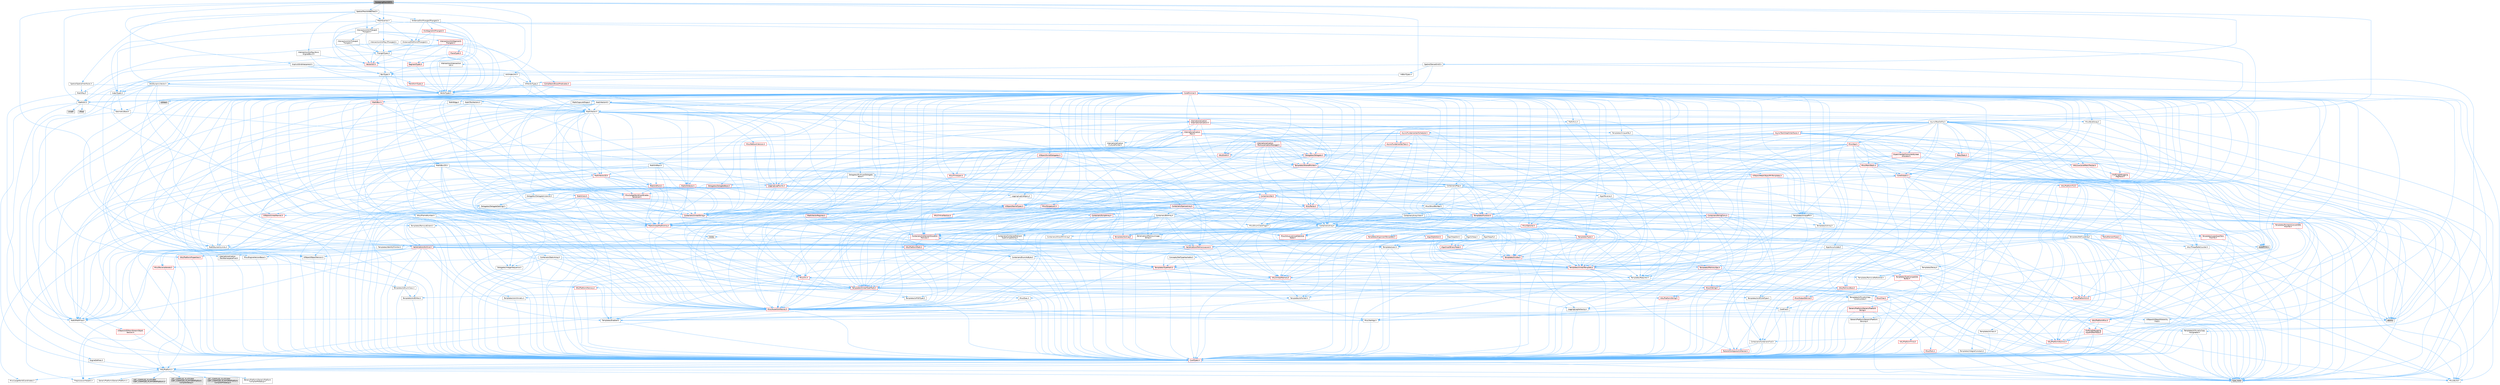 digraph "SweepingMeshSDF.h"
{
 // INTERACTIVE_SVG=YES
 // LATEX_PDF_SIZE
  bgcolor="transparent";
  edge [fontname=Helvetica,fontsize=10,labelfontname=Helvetica,labelfontsize=10];
  node [fontname=Helvetica,fontsize=10,shape=box,height=0.2,width=0.4];
  Node1 [id="Node000001",label="SweepingMeshSDF.h",height=0.2,width=0.4,color="gray40", fillcolor="grey60", style="filled", fontcolor="black",tooltip=" "];
  Node1 -> Node2 [id="edge1_Node000001_Node000002",color="steelblue1",style="solid",tooltip=" "];
  Node2 [id="Node000002",label="MathUtil.h",height=0.2,width=0.4,color="grey40", fillcolor="white", style="filled",URL="$d4/d5b/MathUtil_8h.html",tooltip=" "];
  Node2 -> Node3 [id="edge2_Node000002_Node000003",color="steelblue1",style="solid",tooltip=" "];
  Node3 [id="Node000003",label="GeometryBase.h",height=0.2,width=0.4,color="grey40", fillcolor="white", style="filled",URL="$d5/d5e/GeometryBase_8h.html",tooltip=" "];
  Node3 -> Node4 [id="edge3_Node000003_Node000004",color="steelblue1",style="solid",tooltip=" "];
  Node4 [id="Node000004",label="CoreTypes.h",height=0.2,width=0.4,color="red", fillcolor="#FFF0F0", style="filled",URL="$dc/dec/CoreTypes_8h.html",tooltip=" "];
  Node4 -> Node5 [id="edge4_Node000004_Node000005",color="steelblue1",style="solid",tooltip=" "];
  Node5 [id="Node000005",label="HAL/Platform.h",height=0.2,width=0.4,color="grey40", fillcolor="white", style="filled",URL="$d9/dd0/Platform_8h.html",tooltip=" "];
  Node5 -> Node6 [id="edge5_Node000005_Node000006",color="steelblue1",style="solid",tooltip=" "];
  Node6 [id="Node000006",label="Misc/Build.h",height=0.2,width=0.4,color="grey40", fillcolor="white", style="filled",URL="$d3/dbb/Build_8h.html",tooltip=" "];
  Node5 -> Node7 [id="edge6_Node000005_Node000007",color="steelblue1",style="solid",tooltip=" "];
  Node7 [id="Node000007",label="Misc/LargeWorldCoordinates.h",height=0.2,width=0.4,color="grey40", fillcolor="white", style="filled",URL="$d2/dcb/LargeWorldCoordinates_8h.html",tooltip=" "];
  Node5 -> Node8 [id="edge7_Node000005_Node000008",color="steelblue1",style="solid",tooltip=" "];
  Node8 [id="Node000008",label="type_traits",height=0.2,width=0.4,color="grey60", fillcolor="#E0E0E0", style="filled",tooltip=" "];
  Node5 -> Node9 [id="edge8_Node000005_Node000009",color="steelblue1",style="solid",tooltip=" "];
  Node9 [id="Node000009",label="PreprocessorHelpers.h",height=0.2,width=0.4,color="grey40", fillcolor="white", style="filled",URL="$db/ddb/PreprocessorHelpers_8h.html",tooltip=" "];
  Node5 -> Node10 [id="edge9_Node000005_Node000010",color="steelblue1",style="solid",tooltip=" "];
  Node10 [id="Node000010",label="UBT_COMPILED_PLATFORM\l/UBT_COMPILED_PLATFORMPlatform\lCompilerPreSetup.h",height=0.2,width=0.4,color="grey60", fillcolor="#E0E0E0", style="filled",tooltip=" "];
  Node5 -> Node11 [id="edge10_Node000005_Node000011",color="steelblue1",style="solid",tooltip=" "];
  Node11 [id="Node000011",label="GenericPlatform/GenericPlatform\lCompilerPreSetup.h",height=0.2,width=0.4,color="grey40", fillcolor="white", style="filled",URL="$d9/dc8/GenericPlatformCompilerPreSetup_8h.html",tooltip=" "];
  Node5 -> Node12 [id="edge11_Node000005_Node000012",color="steelblue1",style="solid",tooltip=" "];
  Node12 [id="Node000012",label="GenericPlatform/GenericPlatform.h",height=0.2,width=0.4,color="grey40", fillcolor="white", style="filled",URL="$d6/d84/GenericPlatform_8h.html",tooltip=" "];
  Node5 -> Node13 [id="edge12_Node000005_Node000013",color="steelblue1",style="solid",tooltip=" "];
  Node13 [id="Node000013",label="UBT_COMPILED_PLATFORM\l/UBT_COMPILED_PLATFORMPlatform.h",height=0.2,width=0.4,color="grey60", fillcolor="#E0E0E0", style="filled",tooltip=" "];
  Node5 -> Node14 [id="edge13_Node000005_Node000014",color="steelblue1",style="solid",tooltip=" "];
  Node14 [id="Node000014",label="UBT_COMPILED_PLATFORM\l/UBT_COMPILED_PLATFORMPlatform\lCompilerSetup.h",height=0.2,width=0.4,color="grey60", fillcolor="#E0E0E0", style="filled",tooltip=" "];
  Node3 -> Node18 [id="edge14_Node000003_Node000018",color="steelblue1",style="solid",tooltip=" "];
  Node18 [id="Node000018",label="Logging/LogMacros.h",height=0.2,width=0.4,color="red", fillcolor="#FFF0F0", style="filled",URL="$d0/d16/LogMacros_8h.html",tooltip=" "];
  Node18 -> Node19 [id="edge15_Node000018_Node000019",color="steelblue1",style="solid",tooltip=" "];
  Node19 [id="Node000019",label="Containers/UnrealString.h",height=0.2,width=0.4,color="red", fillcolor="#FFF0F0", style="filled",URL="$d5/dba/UnrealString_8h.html",tooltip=" "];
  Node18 -> Node4 [id="edge16_Node000018_Node000004",color="steelblue1",style="solid",tooltip=" "];
  Node18 -> Node9 [id="edge17_Node000018_Node000009",color="steelblue1",style="solid",tooltip=" "];
  Node18 -> Node27 [id="edge18_Node000018_Node000027",color="steelblue1",style="solid",tooltip=" "];
  Node27 [id="Node000027",label="Logging/LogCategory.h",height=0.2,width=0.4,color="grey40", fillcolor="white", style="filled",URL="$d9/d36/LogCategory_8h.html",tooltip=" "];
  Node27 -> Node4 [id="edge19_Node000027_Node000004",color="steelblue1",style="solid",tooltip=" "];
  Node27 -> Node28 [id="edge20_Node000027_Node000028",color="steelblue1",style="solid",tooltip=" "];
  Node28 [id="Node000028",label="Logging/LogVerbosity.h",height=0.2,width=0.4,color="grey40", fillcolor="white", style="filled",URL="$d2/d8f/LogVerbosity_8h.html",tooltip=" "];
  Node28 -> Node4 [id="edge21_Node000028_Node000004",color="steelblue1",style="solid",tooltip=" "];
  Node27 -> Node29 [id="edge22_Node000027_Node000029",color="steelblue1",style="solid",tooltip=" "];
  Node29 [id="Node000029",label="UObject/NameTypes.h",height=0.2,width=0.4,color="red", fillcolor="#FFF0F0", style="filled",URL="$d6/d35/NameTypes_8h.html",tooltip=" "];
  Node29 -> Node4 [id="edge23_Node000029_Node000004",color="steelblue1",style="solid",tooltip=" "];
  Node29 -> Node30 [id="edge24_Node000029_Node000030",color="steelblue1",style="solid",tooltip=" "];
  Node30 [id="Node000030",label="Misc/AssertionMacros.h",height=0.2,width=0.4,color="red", fillcolor="#FFF0F0", style="filled",URL="$d0/dfa/AssertionMacros_8h.html",tooltip=" "];
  Node30 -> Node4 [id="edge25_Node000030_Node000004",color="steelblue1",style="solid",tooltip=" "];
  Node30 -> Node5 [id="edge26_Node000030_Node000005",color="steelblue1",style="solid",tooltip=" "];
  Node30 -> Node31 [id="edge27_Node000030_Node000031",color="steelblue1",style="solid",tooltip=" "];
  Node31 [id="Node000031",label="HAL/PlatformMisc.h",height=0.2,width=0.4,color="red", fillcolor="#FFF0F0", style="filled",URL="$d0/df5/PlatformMisc_8h.html",tooltip=" "];
  Node31 -> Node4 [id="edge28_Node000031_Node000004",color="steelblue1",style="solid",tooltip=" "];
  Node31 -> Node55 [id="edge29_Node000031_Node000055",color="steelblue1",style="solid",tooltip=" "];
  Node55 [id="Node000055",label="ProfilingDebugging\l/CpuProfilerTrace.h",height=0.2,width=0.4,color="red", fillcolor="#FFF0F0", style="filled",URL="$da/dcb/CpuProfilerTrace_8h.html",tooltip=" "];
  Node55 -> Node4 [id="edge30_Node000055_Node000004",color="steelblue1",style="solid",tooltip=" "];
  Node55 -> Node23 [id="edge31_Node000055_Node000023",color="steelblue1",style="solid",tooltip=" "];
  Node23 [id="Node000023",label="Containers/ContainersFwd.h",height=0.2,width=0.4,color="grey40", fillcolor="white", style="filled",URL="$d4/d0a/ContainersFwd_8h.html",tooltip=" "];
  Node23 -> Node5 [id="edge32_Node000023_Node000005",color="steelblue1",style="solid",tooltip=" "];
  Node23 -> Node4 [id="edge33_Node000023_Node000004",color="steelblue1",style="solid",tooltip=" "];
  Node23 -> Node24 [id="edge34_Node000023_Node000024",color="steelblue1",style="solid",tooltip=" "];
  Node24 [id="Node000024",label="Traits/IsContiguousContainer.h",height=0.2,width=0.4,color="red", fillcolor="#FFF0F0", style="filled",URL="$d5/d3c/IsContiguousContainer_8h.html",tooltip=" "];
  Node24 -> Node4 [id="edge35_Node000024_Node000004",color="steelblue1",style="solid",tooltip=" "];
  Node55 -> Node56 [id="edge36_Node000055_Node000056",color="steelblue1",style="solid",tooltip=" "];
  Node56 [id="Node000056",label="HAL/PlatformAtomics.h",height=0.2,width=0.4,color="red", fillcolor="#FFF0F0", style="filled",URL="$d3/d36/PlatformAtomics_8h.html",tooltip=" "];
  Node56 -> Node4 [id="edge37_Node000056_Node000004",color="steelblue1",style="solid",tooltip=" "];
  Node55 -> Node9 [id="edge38_Node000055_Node000009",color="steelblue1",style="solid",tooltip=" "];
  Node55 -> Node6 [id="edge39_Node000055_Node000006",color="steelblue1",style="solid",tooltip=" "];
  Node30 -> Node9 [id="edge40_Node000030_Node000009",color="steelblue1",style="solid",tooltip=" "];
  Node30 -> Node63 [id="edge41_Node000030_Node000063",color="steelblue1",style="solid",tooltip=" "];
  Node63 [id="Node000063",label="Templates/EnableIf.h",height=0.2,width=0.4,color="grey40", fillcolor="white", style="filled",URL="$d7/d60/EnableIf_8h.html",tooltip=" "];
  Node63 -> Node4 [id="edge42_Node000063_Node000004",color="steelblue1",style="solid",tooltip=" "];
  Node30 -> Node69 [id="edge43_Node000030_Node000069",color="steelblue1",style="solid",tooltip=" "];
  Node69 [id="Node000069",label="Misc/VarArgs.h",height=0.2,width=0.4,color="grey40", fillcolor="white", style="filled",URL="$d5/d6f/VarArgs_8h.html",tooltip=" "];
  Node69 -> Node4 [id="edge44_Node000069_Node000004",color="steelblue1",style="solid",tooltip=" "];
  Node30 -> Node76 [id="edge45_Node000030_Node000076",color="steelblue1",style="solid",tooltip=" "];
  Node76 [id="Node000076",label="atomic",height=0.2,width=0.4,color="grey60", fillcolor="#E0E0E0", style="filled",tooltip=" "];
  Node29 -> Node77 [id="edge46_Node000029_Node000077",color="steelblue1",style="solid",tooltip=" "];
  Node77 [id="Node000077",label="HAL/UnrealMemory.h",height=0.2,width=0.4,color="red", fillcolor="#FFF0F0", style="filled",URL="$d9/d96/UnrealMemory_8h.html",tooltip=" "];
  Node77 -> Node4 [id="edge47_Node000077_Node000004",color="steelblue1",style="solid",tooltip=" "];
  Node77 -> Node81 [id="edge48_Node000077_Node000081",color="steelblue1",style="solid",tooltip=" "];
  Node81 [id="Node000081",label="HAL/MemoryBase.h",height=0.2,width=0.4,color="red", fillcolor="#FFF0F0", style="filled",URL="$d6/d9f/MemoryBase_8h.html",tooltip=" "];
  Node81 -> Node4 [id="edge49_Node000081_Node000004",color="steelblue1",style="solid",tooltip=" "];
  Node81 -> Node56 [id="edge50_Node000081_Node000056",color="steelblue1",style="solid",tooltip=" "];
  Node81 -> Node39 [id="edge51_Node000081_Node000039",color="steelblue1",style="solid",tooltip=" "];
  Node39 [id="Node000039",label="HAL/PlatformCrt.h",height=0.2,width=0.4,color="red", fillcolor="#FFF0F0", style="filled",URL="$d8/d75/PlatformCrt_8h.html",tooltip=" "];
  Node81 -> Node82 [id="edge52_Node000081_Node000082",color="steelblue1",style="solid",tooltip=" "];
  Node82 [id="Node000082",label="Misc/Exec.h",height=0.2,width=0.4,color="grey40", fillcolor="white", style="filled",URL="$de/ddb/Exec_8h.html",tooltip=" "];
  Node82 -> Node4 [id="edge53_Node000082_Node000004",color="steelblue1",style="solid",tooltip=" "];
  Node82 -> Node30 [id="edge54_Node000082_Node000030",color="steelblue1",style="solid",tooltip=" "];
  Node81 -> Node83 [id="edge55_Node000081_Node000083",color="steelblue1",style="solid",tooltip=" "];
  Node83 [id="Node000083",label="Misc/OutputDevice.h",height=0.2,width=0.4,color="red", fillcolor="#FFF0F0", style="filled",URL="$d7/d32/OutputDevice_8h.html",tooltip=" "];
  Node83 -> Node35 [id="edge56_Node000083_Node000035",color="steelblue1",style="solid",tooltip=" "];
  Node35 [id="Node000035",label="CoreFwd.h",height=0.2,width=0.4,color="grey40", fillcolor="white", style="filled",URL="$d1/d1e/CoreFwd_8h.html",tooltip=" "];
  Node35 -> Node4 [id="edge57_Node000035_Node000004",color="steelblue1",style="solid",tooltip=" "];
  Node35 -> Node23 [id="edge58_Node000035_Node000023",color="steelblue1",style="solid",tooltip=" "];
  Node35 -> Node36 [id="edge59_Node000035_Node000036",color="steelblue1",style="solid",tooltip=" "];
  Node36 [id="Node000036",label="Math/MathFwd.h",height=0.2,width=0.4,color="grey40", fillcolor="white", style="filled",URL="$d2/d10/MathFwd_8h.html",tooltip=" "];
  Node36 -> Node5 [id="edge60_Node000036_Node000005",color="steelblue1",style="solid",tooltip=" "];
  Node35 -> Node37 [id="edge61_Node000035_Node000037",color="steelblue1",style="solid",tooltip=" "];
  Node37 [id="Node000037",label="UObject/UObjectHierarchy\lFwd.h",height=0.2,width=0.4,color="grey40", fillcolor="white", style="filled",URL="$d3/d13/UObjectHierarchyFwd_8h.html",tooltip=" "];
  Node83 -> Node4 [id="edge62_Node000083_Node000004",color="steelblue1",style="solid",tooltip=" "];
  Node83 -> Node28 [id="edge63_Node000083_Node000028",color="steelblue1",style="solid",tooltip=" "];
  Node83 -> Node69 [id="edge64_Node000083_Node000069",color="steelblue1",style="solid",tooltip=" "];
  Node77 -> Node93 [id="edge65_Node000077_Node000093",color="steelblue1",style="solid",tooltip=" "];
  Node93 [id="Node000093",label="HAL/PlatformMemory.h",height=0.2,width=0.4,color="red", fillcolor="#FFF0F0", style="filled",URL="$de/d68/PlatformMemory_8h.html",tooltip=" "];
  Node93 -> Node4 [id="edge66_Node000093_Node000004",color="steelblue1",style="solid",tooltip=" "];
  Node77 -> Node96 [id="edge67_Node000077_Node000096",color="steelblue1",style="solid",tooltip=" "];
  Node96 [id="Node000096",label="Templates/IsPointer.h",height=0.2,width=0.4,color="grey40", fillcolor="white", style="filled",URL="$d7/d05/IsPointer_8h.html",tooltip=" "];
  Node96 -> Node4 [id="edge68_Node000096_Node000004",color="steelblue1",style="solid",tooltip=" "];
  Node29 -> Node97 [id="edge69_Node000029_Node000097",color="steelblue1",style="solid",tooltip=" "];
  Node97 [id="Node000097",label="Templates/UnrealTypeTraits.h",height=0.2,width=0.4,color="red", fillcolor="#FFF0F0", style="filled",URL="$d2/d2d/UnrealTypeTraits_8h.html",tooltip=" "];
  Node97 -> Node4 [id="edge70_Node000097_Node000004",color="steelblue1",style="solid",tooltip=" "];
  Node97 -> Node96 [id="edge71_Node000097_Node000096",color="steelblue1",style="solid",tooltip=" "];
  Node97 -> Node30 [id="edge72_Node000097_Node000030",color="steelblue1",style="solid",tooltip=" "];
  Node97 -> Node89 [id="edge73_Node000097_Node000089",color="steelblue1",style="solid",tooltip=" "];
  Node89 [id="Node000089",label="Templates/AndOrNot.h",height=0.2,width=0.4,color="grey40", fillcolor="white", style="filled",URL="$db/d0a/AndOrNot_8h.html",tooltip=" "];
  Node89 -> Node4 [id="edge74_Node000089_Node000004",color="steelblue1",style="solid",tooltip=" "];
  Node97 -> Node63 [id="edge75_Node000097_Node000063",color="steelblue1",style="solid",tooltip=" "];
  Node97 -> Node98 [id="edge76_Node000097_Node000098",color="steelblue1",style="solid",tooltip=" "];
  Node98 [id="Node000098",label="Templates/IsArithmetic.h",height=0.2,width=0.4,color="grey40", fillcolor="white", style="filled",URL="$d2/d5d/IsArithmetic_8h.html",tooltip=" "];
  Node98 -> Node4 [id="edge77_Node000098_Node000004",color="steelblue1",style="solid",tooltip=" "];
  Node97 -> Node100 [id="edge78_Node000097_Node000100",color="steelblue1",style="solid",tooltip=" "];
  Node100 [id="Node000100",label="Templates/IsPODType.h",height=0.2,width=0.4,color="grey40", fillcolor="white", style="filled",URL="$d7/db1/IsPODType_8h.html",tooltip=" "];
  Node100 -> Node4 [id="edge79_Node000100_Node000004",color="steelblue1",style="solid",tooltip=" "];
  Node97 -> Node101 [id="edge80_Node000097_Node000101",color="steelblue1",style="solid",tooltip=" "];
  Node101 [id="Node000101",label="Templates/IsUECoreType.h",height=0.2,width=0.4,color="grey40", fillcolor="white", style="filled",URL="$d1/db8/IsUECoreType_8h.html",tooltip=" "];
  Node101 -> Node4 [id="edge81_Node000101_Node000004",color="steelblue1",style="solid",tooltip=" "];
  Node101 -> Node8 [id="edge82_Node000101_Node000008",color="steelblue1",style="solid",tooltip=" "];
  Node97 -> Node90 [id="edge83_Node000097_Node000090",color="steelblue1",style="solid",tooltip=" "];
  Node90 [id="Node000090",label="Templates/IsTriviallyCopy\lConstructible.h",height=0.2,width=0.4,color="grey40", fillcolor="white", style="filled",URL="$d3/d78/IsTriviallyCopyConstructible_8h.html",tooltip=" "];
  Node90 -> Node4 [id="edge84_Node000090_Node000004",color="steelblue1",style="solid",tooltip=" "];
  Node90 -> Node8 [id="edge85_Node000090_Node000008",color="steelblue1",style="solid",tooltip=" "];
  Node29 -> Node102 [id="edge86_Node000029_Node000102",color="steelblue1",style="solid",tooltip=" "];
  Node102 [id="Node000102",label="Templates/UnrealTemplate.h",height=0.2,width=0.4,color="red", fillcolor="#FFF0F0", style="filled",URL="$d4/d24/UnrealTemplate_8h.html",tooltip=" "];
  Node102 -> Node4 [id="edge87_Node000102_Node000004",color="steelblue1",style="solid",tooltip=" "];
  Node102 -> Node96 [id="edge88_Node000102_Node000096",color="steelblue1",style="solid",tooltip=" "];
  Node102 -> Node77 [id="edge89_Node000102_Node000077",color="steelblue1",style="solid",tooltip=" "];
  Node102 -> Node97 [id="edge90_Node000102_Node000097",color="steelblue1",style="solid",tooltip=" "];
  Node102 -> Node105 [id="edge91_Node000102_Node000105",color="steelblue1",style="solid",tooltip=" "];
  Node105 [id="Node000105",label="Templates/RemoveReference.h",height=0.2,width=0.4,color="grey40", fillcolor="white", style="filled",URL="$da/dbe/RemoveReference_8h.html",tooltip=" "];
  Node105 -> Node4 [id="edge92_Node000105_Node000004",color="steelblue1",style="solid",tooltip=" "];
  Node102 -> Node71 [id="edge93_Node000102_Node000071",color="steelblue1",style="solid",tooltip=" "];
  Node71 [id="Node000071",label="Templates/Requires.h",height=0.2,width=0.4,color="grey40", fillcolor="white", style="filled",URL="$dc/d96/Requires_8h.html",tooltip=" "];
  Node71 -> Node63 [id="edge94_Node000071_Node000063",color="steelblue1",style="solid",tooltip=" "];
  Node71 -> Node8 [id="edge95_Node000071_Node000008",color="steelblue1",style="solid",tooltip=" "];
  Node102 -> Node106 [id="edge96_Node000102_Node000106",color="steelblue1",style="solid",tooltip=" "];
  Node106 [id="Node000106",label="Templates/TypeCompatible\lBytes.h",height=0.2,width=0.4,color="red", fillcolor="#FFF0F0", style="filled",URL="$df/d0a/TypeCompatibleBytes_8h.html",tooltip=" "];
  Node106 -> Node4 [id="edge97_Node000106_Node000004",color="steelblue1",style="solid",tooltip=" "];
  Node106 -> Node8 [id="edge98_Node000106_Node000008",color="steelblue1",style="solid",tooltip=" "];
  Node102 -> Node24 [id="edge99_Node000102_Node000024",color="steelblue1",style="solid",tooltip=" "];
  Node102 -> Node8 [id="edge100_Node000102_Node000008",color="steelblue1",style="solid",tooltip=" "];
  Node29 -> Node19 [id="edge101_Node000029_Node000019",color="steelblue1",style="solid",tooltip=" "];
  Node29 -> Node108 [id="edge102_Node000029_Node000108",color="steelblue1",style="solid",tooltip=" "];
  Node108 [id="Node000108",label="HAL/CriticalSection.h",height=0.2,width=0.4,color="red", fillcolor="#FFF0F0", style="filled",URL="$d6/d90/CriticalSection_8h.html",tooltip=" "];
  Node29 -> Node111 [id="edge103_Node000029_Node000111",color="steelblue1",style="solid",tooltip=" "];
  Node111 [id="Node000111",label="Containers/StringConv.h",height=0.2,width=0.4,color="red", fillcolor="#FFF0F0", style="filled",URL="$d3/ddf/StringConv_8h.html",tooltip=" "];
  Node111 -> Node4 [id="edge104_Node000111_Node000004",color="steelblue1",style="solid",tooltip=" "];
  Node111 -> Node30 [id="edge105_Node000111_Node000030",color="steelblue1",style="solid",tooltip=" "];
  Node111 -> Node112 [id="edge106_Node000111_Node000112",color="steelblue1",style="solid",tooltip=" "];
  Node112 [id="Node000112",label="Containers/ContainerAllocation\lPolicies.h",height=0.2,width=0.4,color="red", fillcolor="#FFF0F0", style="filled",URL="$d7/dff/ContainerAllocationPolicies_8h.html",tooltip=" "];
  Node112 -> Node4 [id="edge107_Node000112_Node000004",color="steelblue1",style="solid",tooltip=" "];
  Node112 -> Node112 [id="edge108_Node000112_Node000112",color="steelblue1",style="solid",tooltip=" "];
  Node112 -> Node114 [id="edge109_Node000112_Node000114",color="steelblue1",style="solid",tooltip=" "];
  Node114 [id="Node000114",label="HAL/PlatformMath.h",height=0.2,width=0.4,color="red", fillcolor="#FFF0F0", style="filled",URL="$dc/d53/PlatformMath_8h.html",tooltip=" "];
  Node114 -> Node4 [id="edge110_Node000114_Node000004",color="steelblue1",style="solid",tooltip=" "];
  Node112 -> Node77 [id="edge111_Node000112_Node000077",color="steelblue1",style="solid",tooltip=" "];
  Node112 -> Node49 [id="edge112_Node000112_Node000049",color="steelblue1",style="solid",tooltip=" "];
  Node49 [id="Node000049",label="Math/NumericLimits.h",height=0.2,width=0.4,color="grey40", fillcolor="white", style="filled",URL="$df/d1b/NumericLimits_8h.html",tooltip=" "];
  Node49 -> Node4 [id="edge113_Node000049_Node000004",color="steelblue1",style="solid",tooltip=" "];
  Node112 -> Node30 [id="edge114_Node000112_Node000030",color="steelblue1",style="solid",tooltip=" "];
  Node112 -> Node123 [id="edge115_Node000112_Node000123",color="steelblue1",style="solid",tooltip=" "];
  Node123 [id="Node000123",label="Templates/MemoryOps.h",height=0.2,width=0.4,color="red", fillcolor="#FFF0F0", style="filled",URL="$db/dea/MemoryOps_8h.html",tooltip=" "];
  Node123 -> Node4 [id="edge116_Node000123_Node000004",color="steelblue1",style="solid",tooltip=" "];
  Node123 -> Node77 [id="edge117_Node000123_Node000077",color="steelblue1",style="solid",tooltip=" "];
  Node123 -> Node91 [id="edge118_Node000123_Node000091",color="steelblue1",style="solid",tooltip=" "];
  Node91 [id="Node000091",label="Templates/IsTriviallyCopy\lAssignable.h",height=0.2,width=0.4,color="grey40", fillcolor="white", style="filled",URL="$d2/df2/IsTriviallyCopyAssignable_8h.html",tooltip=" "];
  Node91 -> Node4 [id="edge119_Node000091_Node000004",color="steelblue1",style="solid",tooltip=" "];
  Node91 -> Node8 [id="edge120_Node000091_Node000008",color="steelblue1",style="solid",tooltip=" "];
  Node123 -> Node90 [id="edge121_Node000123_Node000090",color="steelblue1",style="solid",tooltip=" "];
  Node123 -> Node71 [id="edge122_Node000123_Node000071",color="steelblue1",style="solid",tooltip=" "];
  Node123 -> Node97 [id="edge123_Node000123_Node000097",color="steelblue1",style="solid",tooltip=" "];
  Node123 -> Node8 [id="edge124_Node000123_Node000008",color="steelblue1",style="solid",tooltip=" "];
  Node112 -> Node106 [id="edge125_Node000112_Node000106",color="steelblue1",style="solid",tooltip=" "];
  Node112 -> Node8 [id="edge126_Node000112_Node000008",color="steelblue1",style="solid",tooltip=" "];
  Node111 -> Node124 [id="edge127_Node000111_Node000124",color="steelblue1",style="solid",tooltip=" "];
  Node124 [id="Node000124",label="Containers/Array.h",height=0.2,width=0.4,color="grey40", fillcolor="white", style="filled",URL="$df/dd0/Array_8h.html",tooltip=" "];
  Node124 -> Node4 [id="edge128_Node000124_Node000004",color="steelblue1",style="solid",tooltip=" "];
  Node124 -> Node30 [id="edge129_Node000124_Node000030",color="steelblue1",style="solid",tooltip=" "];
  Node124 -> Node125 [id="edge130_Node000124_Node000125",color="steelblue1",style="solid",tooltip=" "];
  Node125 [id="Node000125",label="Misc/IntrusiveUnsetOptional\lState.h",height=0.2,width=0.4,color="red", fillcolor="#FFF0F0", style="filled",URL="$d2/d0a/IntrusiveUnsetOptionalState_8h.html",tooltip=" "];
  Node124 -> Node127 [id="edge131_Node000124_Node000127",color="steelblue1",style="solid",tooltip=" "];
  Node127 [id="Node000127",label="Misc/ReverseIterate.h",height=0.2,width=0.4,color="red", fillcolor="#FFF0F0", style="filled",URL="$db/de3/ReverseIterate_8h.html",tooltip=" "];
  Node127 -> Node5 [id="edge132_Node000127_Node000005",color="steelblue1",style="solid",tooltip=" "];
  Node124 -> Node77 [id="edge133_Node000124_Node000077",color="steelblue1",style="solid",tooltip=" "];
  Node124 -> Node97 [id="edge134_Node000124_Node000097",color="steelblue1",style="solid",tooltip=" "];
  Node124 -> Node102 [id="edge135_Node000124_Node000102",color="steelblue1",style="solid",tooltip=" "];
  Node124 -> Node129 [id="edge136_Node000124_Node000129",color="steelblue1",style="solid",tooltip=" "];
  Node129 [id="Node000129",label="Containers/AllowShrinking.h",height=0.2,width=0.4,color="grey40", fillcolor="white", style="filled",URL="$d7/d1a/AllowShrinking_8h.html",tooltip=" "];
  Node129 -> Node4 [id="edge137_Node000129_Node000004",color="steelblue1",style="solid",tooltip=" "];
  Node124 -> Node112 [id="edge138_Node000124_Node000112",color="steelblue1",style="solid",tooltip=" "];
  Node124 -> Node130 [id="edge139_Node000124_Node000130",color="steelblue1",style="solid",tooltip=" "];
  Node130 [id="Node000130",label="Containers/ContainerElement\lTypeCompatibility.h",height=0.2,width=0.4,color="grey40", fillcolor="white", style="filled",URL="$df/ddf/ContainerElementTypeCompatibility_8h.html",tooltip=" "];
  Node130 -> Node4 [id="edge140_Node000130_Node000004",color="steelblue1",style="solid",tooltip=" "];
  Node130 -> Node97 [id="edge141_Node000130_Node000097",color="steelblue1",style="solid",tooltip=" "];
  Node124 -> Node131 [id="edge142_Node000124_Node000131",color="steelblue1",style="solid",tooltip=" "];
  Node131 [id="Node000131",label="Serialization/Archive.h",height=0.2,width=0.4,color="red", fillcolor="#FFF0F0", style="filled",URL="$d7/d3b/Archive_8h.html",tooltip=" "];
  Node131 -> Node35 [id="edge143_Node000131_Node000035",color="steelblue1",style="solid",tooltip=" "];
  Node131 -> Node4 [id="edge144_Node000131_Node000004",color="steelblue1",style="solid",tooltip=" "];
  Node131 -> Node132 [id="edge145_Node000131_Node000132",color="steelblue1",style="solid",tooltip=" "];
  Node132 [id="Node000132",label="HAL/PlatformProperties.h",height=0.2,width=0.4,color="red", fillcolor="#FFF0F0", style="filled",URL="$d9/db0/PlatformProperties_8h.html",tooltip=" "];
  Node132 -> Node4 [id="edge146_Node000132_Node000004",color="steelblue1",style="solid",tooltip=" "];
  Node131 -> Node135 [id="edge147_Node000131_Node000135",color="steelblue1",style="solid",tooltip=" "];
  Node135 [id="Node000135",label="Internationalization\l/TextNamespaceFwd.h",height=0.2,width=0.4,color="grey40", fillcolor="white", style="filled",URL="$d8/d97/TextNamespaceFwd_8h.html",tooltip=" "];
  Node135 -> Node4 [id="edge148_Node000135_Node000004",color="steelblue1",style="solid",tooltip=" "];
  Node131 -> Node36 [id="edge149_Node000131_Node000036",color="steelblue1",style="solid",tooltip=" "];
  Node131 -> Node30 [id="edge150_Node000131_Node000030",color="steelblue1",style="solid",tooltip=" "];
  Node131 -> Node6 [id="edge151_Node000131_Node000006",color="steelblue1",style="solid",tooltip=" "];
  Node131 -> Node136 [id="edge152_Node000131_Node000136",color="steelblue1",style="solid",tooltip=" "];
  Node136 [id="Node000136",label="Misc/EngineVersionBase.h",height=0.2,width=0.4,color="grey40", fillcolor="white", style="filled",URL="$d5/d2b/EngineVersionBase_8h.html",tooltip=" "];
  Node136 -> Node4 [id="edge153_Node000136_Node000004",color="steelblue1",style="solid",tooltip=" "];
  Node131 -> Node69 [id="edge154_Node000131_Node000069",color="steelblue1",style="solid",tooltip=" "];
  Node131 -> Node63 [id="edge155_Node000131_Node000063",color="steelblue1",style="solid",tooltip=" "];
  Node131 -> Node139 [id="edge156_Node000131_Node000139",color="steelblue1",style="solid",tooltip=" "];
  Node139 [id="Node000139",label="Templates/IsEnumClass.h",height=0.2,width=0.4,color="grey40", fillcolor="white", style="filled",URL="$d7/d15/IsEnumClass_8h.html",tooltip=" "];
  Node139 -> Node4 [id="edge157_Node000139_Node000004",color="steelblue1",style="solid",tooltip=" "];
  Node139 -> Node89 [id="edge158_Node000139_Node000089",color="steelblue1",style="solid",tooltip=" "];
  Node131 -> Node102 [id="edge159_Node000131_Node000102",color="steelblue1",style="solid",tooltip=" "];
  Node131 -> Node140 [id="edge160_Node000131_Node000140",color="steelblue1",style="solid",tooltip=" "];
  Node140 [id="Node000140",label="UObject/ObjectVersion.h",height=0.2,width=0.4,color="grey40", fillcolor="white", style="filled",URL="$da/d63/ObjectVersion_8h.html",tooltip=" "];
  Node140 -> Node4 [id="edge161_Node000140_Node000004",color="steelblue1",style="solid",tooltip=" "];
  Node124 -> Node141 [id="edge162_Node000124_Node000141",color="steelblue1",style="solid",tooltip=" "];
  Node141 [id="Node000141",label="Serialization/MemoryImage\lWriter.h",height=0.2,width=0.4,color="grey40", fillcolor="white", style="filled",URL="$d0/d08/MemoryImageWriter_8h.html",tooltip=" "];
  Node141 -> Node4 [id="edge163_Node000141_Node000004",color="steelblue1",style="solid",tooltip=" "];
  Node141 -> Node142 [id="edge164_Node000141_Node000142",color="steelblue1",style="solid",tooltip=" "];
  Node142 [id="Node000142",label="Serialization/MemoryLayout.h",height=0.2,width=0.4,color="red", fillcolor="#FFF0F0", style="filled",URL="$d7/d66/MemoryLayout_8h.html",tooltip=" "];
  Node142 -> Node145 [id="edge165_Node000142_Node000145",color="steelblue1",style="solid",tooltip=" "];
  Node145 [id="Node000145",label="Containers/EnumAsByte.h",height=0.2,width=0.4,color="grey40", fillcolor="white", style="filled",URL="$d6/d9a/EnumAsByte_8h.html",tooltip=" "];
  Node145 -> Node4 [id="edge166_Node000145_Node000004",color="steelblue1",style="solid",tooltip=" "];
  Node145 -> Node100 [id="edge167_Node000145_Node000100",color="steelblue1",style="solid",tooltip=" "];
  Node145 -> Node146 [id="edge168_Node000145_Node000146",color="steelblue1",style="solid",tooltip=" "];
  Node146 [id="Node000146",label="Templates/TypeHash.h",height=0.2,width=0.4,color="red", fillcolor="#FFF0F0", style="filled",URL="$d1/d62/TypeHash_8h.html",tooltip=" "];
  Node146 -> Node4 [id="edge169_Node000146_Node000004",color="steelblue1",style="solid",tooltip=" "];
  Node146 -> Node71 [id="edge170_Node000146_Node000071",color="steelblue1",style="solid",tooltip=" "];
  Node146 -> Node147 [id="edge171_Node000146_Node000147",color="steelblue1",style="solid",tooltip=" "];
  Node147 [id="Node000147",label="Misc/Crc.h",height=0.2,width=0.4,color="red", fillcolor="#FFF0F0", style="filled",URL="$d4/dd2/Crc_8h.html",tooltip=" "];
  Node147 -> Node4 [id="edge172_Node000147_Node000004",color="steelblue1",style="solid",tooltip=" "];
  Node147 -> Node79 [id="edge173_Node000147_Node000079",color="steelblue1",style="solid",tooltip=" "];
  Node79 [id="Node000079",label="HAL/PlatformString.h",height=0.2,width=0.4,color="red", fillcolor="#FFF0F0", style="filled",URL="$db/db5/PlatformString_8h.html",tooltip=" "];
  Node79 -> Node4 [id="edge174_Node000079_Node000004",color="steelblue1",style="solid",tooltip=" "];
  Node147 -> Node30 [id="edge175_Node000147_Node000030",color="steelblue1",style="solid",tooltip=" "];
  Node147 -> Node148 [id="edge176_Node000147_Node000148",color="steelblue1",style="solid",tooltip=" "];
  Node148 [id="Node000148",label="Misc/CString.h",height=0.2,width=0.4,color="red", fillcolor="#FFF0F0", style="filled",URL="$d2/d49/CString_8h.html",tooltip=" "];
  Node148 -> Node4 [id="edge177_Node000148_Node000004",color="steelblue1",style="solid",tooltip=" "];
  Node148 -> Node39 [id="edge178_Node000148_Node000039",color="steelblue1",style="solid",tooltip=" "];
  Node148 -> Node79 [id="edge179_Node000148_Node000079",color="steelblue1",style="solid",tooltip=" "];
  Node148 -> Node30 [id="edge180_Node000148_Node000030",color="steelblue1",style="solid",tooltip=" "];
  Node148 -> Node149 [id="edge181_Node000148_Node000149",color="steelblue1",style="solid",tooltip=" "];
  Node149 [id="Node000149",label="Misc/Char.h",height=0.2,width=0.4,color="red", fillcolor="#FFF0F0", style="filled",URL="$d0/d58/Char_8h.html",tooltip=" "];
  Node149 -> Node4 [id="edge182_Node000149_Node000004",color="steelblue1",style="solid",tooltip=" "];
  Node149 -> Node8 [id="edge183_Node000149_Node000008",color="steelblue1",style="solid",tooltip=" "];
  Node148 -> Node69 [id="edge184_Node000148_Node000069",color="steelblue1",style="solid",tooltip=" "];
  Node147 -> Node149 [id="edge185_Node000147_Node000149",color="steelblue1",style="solid",tooltip=" "];
  Node147 -> Node97 [id="edge186_Node000147_Node000097",color="steelblue1",style="solid",tooltip=" "];
  Node146 -> Node8 [id="edge187_Node000146_Node000008",color="steelblue1",style="solid",tooltip=" "];
  Node142 -> Node77 [id="edge188_Node000142_Node000077",color="steelblue1",style="solid",tooltip=" "];
  Node142 -> Node63 [id="edge189_Node000142_Node000063",color="steelblue1",style="solid",tooltip=" "];
  Node142 -> Node102 [id="edge190_Node000142_Node000102",color="steelblue1",style="solid",tooltip=" "];
  Node124 -> Node155 [id="edge191_Node000124_Node000155",color="steelblue1",style="solid",tooltip=" "];
  Node155 [id="Node000155",label="Algo/Heapify.h",height=0.2,width=0.4,color="grey40", fillcolor="white", style="filled",URL="$d0/d2a/Heapify_8h.html",tooltip=" "];
  Node155 -> Node156 [id="edge192_Node000155_Node000156",color="steelblue1",style="solid",tooltip=" "];
  Node156 [id="Node000156",label="Algo/Impl/BinaryHeap.h",height=0.2,width=0.4,color="red", fillcolor="#FFF0F0", style="filled",URL="$d7/da3/Algo_2Impl_2BinaryHeap_8h.html",tooltip=" "];
  Node156 -> Node157 [id="edge193_Node000156_Node000157",color="steelblue1",style="solid",tooltip=" "];
  Node157 [id="Node000157",label="Templates/Invoke.h",height=0.2,width=0.4,color="red", fillcolor="#FFF0F0", style="filled",URL="$d7/deb/Invoke_8h.html",tooltip=" "];
  Node157 -> Node4 [id="edge194_Node000157_Node000004",color="steelblue1",style="solid",tooltip=" "];
  Node157 -> Node102 [id="edge195_Node000157_Node000102",color="steelblue1",style="solid",tooltip=" "];
  Node157 -> Node8 [id="edge196_Node000157_Node000008",color="steelblue1",style="solid",tooltip=" "];
  Node156 -> Node8 [id="edge197_Node000156_Node000008",color="steelblue1",style="solid",tooltip=" "];
  Node155 -> Node161 [id="edge198_Node000155_Node000161",color="steelblue1",style="solid",tooltip=" "];
  Node161 [id="Node000161",label="Templates/IdentityFunctor.h",height=0.2,width=0.4,color="grey40", fillcolor="white", style="filled",URL="$d7/d2e/IdentityFunctor_8h.html",tooltip=" "];
  Node161 -> Node5 [id="edge199_Node000161_Node000005",color="steelblue1",style="solid",tooltip=" "];
  Node155 -> Node157 [id="edge200_Node000155_Node000157",color="steelblue1",style="solid",tooltip=" "];
  Node155 -> Node162 [id="edge201_Node000155_Node000162",color="steelblue1",style="solid",tooltip=" "];
  Node162 [id="Node000162",label="Templates/Less.h",height=0.2,width=0.4,color="grey40", fillcolor="white", style="filled",URL="$de/dc8/Less_8h.html",tooltip=" "];
  Node162 -> Node4 [id="edge202_Node000162_Node000004",color="steelblue1",style="solid",tooltip=" "];
  Node162 -> Node102 [id="edge203_Node000162_Node000102",color="steelblue1",style="solid",tooltip=" "];
  Node155 -> Node102 [id="edge204_Node000155_Node000102",color="steelblue1",style="solid",tooltip=" "];
  Node124 -> Node163 [id="edge205_Node000124_Node000163",color="steelblue1",style="solid",tooltip=" "];
  Node163 [id="Node000163",label="Algo/HeapSort.h",height=0.2,width=0.4,color="grey40", fillcolor="white", style="filled",URL="$d3/d92/HeapSort_8h.html",tooltip=" "];
  Node163 -> Node156 [id="edge206_Node000163_Node000156",color="steelblue1",style="solid",tooltip=" "];
  Node163 -> Node161 [id="edge207_Node000163_Node000161",color="steelblue1",style="solid",tooltip=" "];
  Node163 -> Node162 [id="edge208_Node000163_Node000162",color="steelblue1",style="solid",tooltip=" "];
  Node163 -> Node102 [id="edge209_Node000163_Node000102",color="steelblue1",style="solid",tooltip=" "];
  Node124 -> Node164 [id="edge210_Node000124_Node000164",color="steelblue1",style="solid",tooltip=" "];
  Node164 [id="Node000164",label="Algo/IsHeap.h",height=0.2,width=0.4,color="grey40", fillcolor="white", style="filled",URL="$de/d32/IsHeap_8h.html",tooltip=" "];
  Node164 -> Node156 [id="edge211_Node000164_Node000156",color="steelblue1",style="solid",tooltip=" "];
  Node164 -> Node161 [id="edge212_Node000164_Node000161",color="steelblue1",style="solid",tooltip=" "];
  Node164 -> Node157 [id="edge213_Node000164_Node000157",color="steelblue1",style="solid",tooltip=" "];
  Node164 -> Node162 [id="edge214_Node000164_Node000162",color="steelblue1",style="solid",tooltip=" "];
  Node164 -> Node102 [id="edge215_Node000164_Node000102",color="steelblue1",style="solid",tooltip=" "];
  Node124 -> Node156 [id="edge216_Node000124_Node000156",color="steelblue1",style="solid",tooltip=" "];
  Node124 -> Node165 [id="edge217_Node000124_Node000165",color="steelblue1",style="solid",tooltip=" "];
  Node165 [id="Node000165",label="Algo/StableSort.h",height=0.2,width=0.4,color="red", fillcolor="#FFF0F0", style="filled",URL="$d7/d3c/StableSort_8h.html",tooltip=" "];
  Node165 -> Node161 [id="edge218_Node000165_Node000161",color="steelblue1",style="solid",tooltip=" "];
  Node165 -> Node157 [id="edge219_Node000165_Node000157",color="steelblue1",style="solid",tooltip=" "];
  Node165 -> Node162 [id="edge220_Node000165_Node000162",color="steelblue1",style="solid",tooltip=" "];
  Node165 -> Node102 [id="edge221_Node000165_Node000102",color="steelblue1",style="solid",tooltip=" "];
  Node124 -> Node168 [id="edge222_Node000124_Node000168",color="steelblue1",style="solid",tooltip=" "];
  Node168 [id="Node000168",label="Concepts/GetTypeHashable.h",height=0.2,width=0.4,color="grey40", fillcolor="white", style="filled",URL="$d3/da2/GetTypeHashable_8h.html",tooltip=" "];
  Node168 -> Node4 [id="edge223_Node000168_Node000004",color="steelblue1",style="solid",tooltip=" "];
  Node168 -> Node146 [id="edge224_Node000168_Node000146",color="steelblue1",style="solid",tooltip=" "];
  Node124 -> Node161 [id="edge225_Node000124_Node000161",color="steelblue1",style="solid",tooltip=" "];
  Node124 -> Node157 [id="edge226_Node000124_Node000157",color="steelblue1",style="solid",tooltip=" "];
  Node124 -> Node162 [id="edge227_Node000124_Node000162",color="steelblue1",style="solid",tooltip=" "];
  Node124 -> Node169 [id="edge228_Node000124_Node000169",color="steelblue1",style="solid",tooltip=" "];
  Node169 [id="Node000169",label="Templates/LosesQualifiers\lFromTo.h",height=0.2,width=0.4,color="red", fillcolor="#FFF0F0", style="filled",URL="$d2/db3/LosesQualifiersFromTo_8h.html",tooltip=" "];
  Node169 -> Node8 [id="edge229_Node000169_Node000008",color="steelblue1",style="solid",tooltip=" "];
  Node124 -> Node71 [id="edge230_Node000124_Node000071",color="steelblue1",style="solid",tooltip=" "];
  Node124 -> Node170 [id="edge231_Node000124_Node000170",color="steelblue1",style="solid",tooltip=" "];
  Node170 [id="Node000170",label="Templates/Sorting.h",height=0.2,width=0.4,color="red", fillcolor="#FFF0F0", style="filled",URL="$d3/d9e/Sorting_8h.html",tooltip=" "];
  Node170 -> Node4 [id="edge232_Node000170_Node000004",color="steelblue1",style="solid",tooltip=" "];
  Node170 -> Node114 [id="edge233_Node000170_Node000114",color="steelblue1",style="solid",tooltip=" "];
  Node170 -> Node162 [id="edge234_Node000170_Node000162",color="steelblue1",style="solid",tooltip=" "];
  Node124 -> Node174 [id="edge235_Node000124_Node000174",color="steelblue1",style="solid",tooltip=" "];
  Node174 [id="Node000174",label="Templates/AlignmentTemplates.h",height=0.2,width=0.4,color="red", fillcolor="#FFF0F0", style="filled",URL="$dd/d32/AlignmentTemplates_8h.html",tooltip=" "];
  Node174 -> Node4 [id="edge236_Node000174_Node000004",color="steelblue1",style="solid",tooltip=" "];
  Node174 -> Node96 [id="edge237_Node000174_Node000096",color="steelblue1",style="solid",tooltip=" "];
  Node124 -> Node34 [id="edge238_Node000124_Node000034",color="steelblue1",style="solid",tooltip=" "];
  Node34 [id="Node000034",label="Traits/ElementType.h",height=0.2,width=0.4,color="red", fillcolor="#FFF0F0", style="filled",URL="$d5/d4f/ElementType_8h.html",tooltip=" "];
  Node34 -> Node5 [id="edge239_Node000034_Node000005",color="steelblue1",style="solid",tooltip=" "];
  Node34 -> Node8 [id="edge240_Node000034_Node000008",color="steelblue1",style="solid",tooltip=" "];
  Node124 -> Node120 [id="edge241_Node000124_Node000120",color="steelblue1",style="solid",tooltip=" "];
  Node120 [id="Node000120",label="limits",height=0.2,width=0.4,color="grey60", fillcolor="#E0E0E0", style="filled",tooltip=" "];
  Node124 -> Node8 [id="edge242_Node000124_Node000008",color="steelblue1",style="solid",tooltip=" "];
  Node111 -> Node148 [id="edge243_Node000111_Node000148",color="steelblue1",style="solid",tooltip=" "];
  Node111 -> Node175 [id="edge244_Node000111_Node000175",color="steelblue1",style="solid",tooltip=" "];
  Node175 [id="Node000175",label="Templates/IsArray.h",height=0.2,width=0.4,color="grey40", fillcolor="white", style="filled",URL="$d8/d8d/IsArray_8h.html",tooltip=" "];
  Node175 -> Node4 [id="edge245_Node000175_Node000004",color="steelblue1",style="solid",tooltip=" "];
  Node111 -> Node102 [id="edge246_Node000111_Node000102",color="steelblue1",style="solid",tooltip=" "];
  Node111 -> Node97 [id="edge247_Node000111_Node000097",color="steelblue1",style="solid",tooltip=" "];
  Node111 -> Node34 [id="edge248_Node000111_Node000034",color="steelblue1",style="solid",tooltip=" "];
  Node111 -> Node24 [id="edge249_Node000111_Node000024",color="steelblue1",style="solid",tooltip=" "];
  Node111 -> Node8 [id="edge250_Node000111_Node000008",color="steelblue1",style="solid",tooltip=" "];
  Node29 -> Node176 [id="edge251_Node000029_Node000176",color="steelblue1",style="solid",tooltip=" "];
  Node176 [id="Node000176",label="UObject/UnrealNames.h",height=0.2,width=0.4,color="red", fillcolor="#FFF0F0", style="filled",URL="$d8/db1/UnrealNames_8h.html",tooltip=" "];
  Node176 -> Node4 [id="edge252_Node000176_Node000004",color="steelblue1",style="solid",tooltip=" "];
  Node29 -> Node142 [id="edge253_Node000029_Node000142",color="steelblue1",style="solid",tooltip=" "];
  Node29 -> Node125 [id="edge254_Node000029_Node000125",color="steelblue1",style="solid",tooltip=" "];
  Node18 -> Node28 [id="edge255_Node000018_Node000028",color="steelblue1",style="solid",tooltip=" "];
  Node18 -> Node30 [id="edge256_Node000018_Node000030",color="steelblue1",style="solid",tooltip=" "];
  Node18 -> Node6 [id="edge257_Node000018_Node000006",color="steelblue1",style="solid",tooltip=" "];
  Node18 -> Node69 [id="edge258_Node000018_Node000069",color="steelblue1",style="solid",tooltip=" "];
  Node18 -> Node63 [id="edge259_Node000018_Node000063",color="steelblue1",style="solid",tooltip=" "];
  Node18 -> Node8 [id="edge260_Node000018_Node000008",color="steelblue1",style="solid",tooltip=" "];
  Node2 -> Node5 [id="edge261_Node000002_Node000005",color="steelblue1",style="solid",tooltip=" "];
  Node2 -> Node186 [id="edge262_Node000002_Node000186",color="steelblue1",style="solid",tooltip=" "];
  Node186 [id="Node000186",label="EngineDefines.h",height=0.2,width=0.4,color="grey40", fillcolor="white", style="filled",URL="$de/d63/EngineDefines_8h.html",tooltip=" "];
  Node186 -> Node5 [id="edge263_Node000186_Node000005",color="steelblue1",style="solid",tooltip=" "];
  Node2 -> Node187 [id="edge264_Node000002_Node000187",color="steelblue1",style="solid",tooltip=" "];
  Node187 [id="Node000187",label="cmath",height=0.2,width=0.4,color="grey60", fillcolor="#E0E0E0", style="filled",tooltip=" "];
  Node2 -> Node188 [id="edge265_Node000002_Node000188",color="steelblue1",style="solid",tooltip=" "];
  Node188 [id="Node000188",label="cfloat",height=0.2,width=0.4,color="grey60", fillcolor="#E0E0E0", style="filled",tooltip=" "];
  Node1 -> Node189 [id="edge266_Node000001_Node000189",color="steelblue1",style="solid",tooltip=" "];
  Node189 [id="Node000189",label="MeshQueries.h",height=0.2,width=0.4,color="grey40", fillcolor="white", style="filled",URL="$d1/d76/MeshQueries_8h.html",tooltip=" "];
  Node189 -> Node190 [id="edge267_Node000189_Node000190",color="steelblue1",style="solid",tooltip=" "];
  Node190 [id="Node000190",label="Distance/DistPoint3Triangle3.h",height=0.2,width=0.4,color="grey40", fillcolor="white", style="filled",URL="$df/dd2/DistPoint3Triangle3_8h.html",tooltip=" "];
  Node190 -> Node191 [id="edge268_Node000190_Node000191",color="steelblue1",style="solid",tooltip=" "];
  Node191 [id="Node000191",label="VectorTypes.h",height=0.2,width=0.4,color="grey40", fillcolor="white", style="filled",URL="$d4/d5b/VectorTypes_8h.html",tooltip=" "];
  Node191 -> Node192 [id="edge269_Node000191_Node000192",color="steelblue1",style="solid",tooltip=" "];
  Node192 [id="Node000192",label="Math/Vector.h",height=0.2,width=0.4,color="grey40", fillcolor="white", style="filled",URL="$d6/dbe/Vector_8h.html",tooltip=" "];
  Node192 -> Node4 [id="edge270_Node000192_Node000004",color="steelblue1",style="solid",tooltip=" "];
  Node192 -> Node30 [id="edge271_Node000192_Node000030",color="steelblue1",style="solid",tooltip=" "];
  Node192 -> Node36 [id="edge272_Node000192_Node000036",color="steelblue1",style="solid",tooltip=" "];
  Node192 -> Node49 [id="edge273_Node000192_Node000049",color="steelblue1",style="solid",tooltip=" "];
  Node192 -> Node147 [id="edge274_Node000192_Node000147",color="steelblue1",style="solid",tooltip=" "];
  Node192 -> Node173 [id="edge275_Node000192_Node000173",color="steelblue1",style="solid",tooltip=" "];
  Node173 [id="Node000173",label="Math/UnrealMathUtility.h",height=0.2,width=0.4,color="red", fillcolor="#FFF0F0", style="filled",URL="$db/db8/UnrealMathUtility_8h.html",tooltip=" "];
  Node173 -> Node4 [id="edge276_Node000173_Node000004",color="steelblue1",style="solid",tooltip=" "];
  Node173 -> Node30 [id="edge277_Node000173_Node000030",color="steelblue1",style="solid",tooltip=" "];
  Node173 -> Node114 [id="edge278_Node000173_Node000114",color="steelblue1",style="solid",tooltip=" "];
  Node173 -> Node36 [id="edge279_Node000173_Node000036",color="steelblue1",style="solid",tooltip=" "];
  Node173 -> Node71 [id="edge280_Node000173_Node000071",color="steelblue1",style="solid",tooltip=" "];
  Node192 -> Node19 [id="edge281_Node000192_Node000019",color="steelblue1",style="solid",tooltip=" "];
  Node192 -> Node193 [id="edge282_Node000192_Node000193",color="steelblue1",style="solid",tooltip=" "];
  Node193 [id="Node000193",label="Misc/Parse.h",height=0.2,width=0.4,color="red", fillcolor="#FFF0F0", style="filled",URL="$dc/d71/Parse_8h.html",tooltip=" "];
  Node193 -> Node19 [id="edge283_Node000193_Node000019",color="steelblue1",style="solid",tooltip=" "];
  Node193 -> Node4 [id="edge284_Node000193_Node000004",color="steelblue1",style="solid",tooltip=" "];
  Node193 -> Node39 [id="edge285_Node000193_Node000039",color="steelblue1",style="solid",tooltip=" "];
  Node193 -> Node6 [id="edge286_Node000193_Node000006",color="steelblue1",style="solid",tooltip=" "];
  Node193 -> Node51 [id="edge287_Node000193_Node000051",color="steelblue1",style="solid",tooltip=" "];
  Node51 [id="Node000051",label="Misc/EnumClassFlags.h",height=0.2,width=0.4,color="grey40", fillcolor="white", style="filled",URL="$d8/de7/EnumClassFlags_8h.html",tooltip=" "];
  Node193 -> Node194 [id="edge288_Node000193_Node000194",color="steelblue1",style="solid",tooltip=" "];
  Node194 [id="Node000194",label="Templates/Function.h",height=0.2,width=0.4,color="red", fillcolor="#FFF0F0", style="filled",URL="$df/df5/Function_8h.html",tooltip=" "];
  Node194 -> Node4 [id="edge289_Node000194_Node000004",color="steelblue1",style="solid",tooltip=" "];
  Node194 -> Node30 [id="edge290_Node000194_Node000030",color="steelblue1",style="solid",tooltip=" "];
  Node194 -> Node125 [id="edge291_Node000194_Node000125",color="steelblue1",style="solid",tooltip=" "];
  Node194 -> Node77 [id="edge292_Node000194_Node000077",color="steelblue1",style="solid",tooltip=" "];
  Node194 -> Node97 [id="edge293_Node000194_Node000097",color="steelblue1",style="solid",tooltip=" "];
  Node194 -> Node157 [id="edge294_Node000194_Node000157",color="steelblue1",style="solid",tooltip=" "];
  Node194 -> Node102 [id="edge295_Node000194_Node000102",color="steelblue1",style="solid",tooltip=" "];
  Node194 -> Node71 [id="edge296_Node000194_Node000071",color="steelblue1",style="solid",tooltip=" "];
  Node194 -> Node173 [id="edge297_Node000194_Node000173",color="steelblue1",style="solid",tooltip=" "];
  Node194 -> Node8 [id="edge298_Node000194_Node000008",color="steelblue1",style="solid",tooltip=" "];
  Node192 -> Node196 [id="edge299_Node000192_Node000196",color="steelblue1",style="solid",tooltip=" "];
  Node196 [id="Node000196",label="Misc/LargeWorldCoordinates\lSerializer.h",height=0.2,width=0.4,color="red", fillcolor="#FFF0F0", style="filled",URL="$d7/df9/LargeWorldCoordinatesSerializer_8h.html",tooltip=" "];
  Node196 -> Node29 [id="edge300_Node000196_Node000029",color="steelblue1",style="solid",tooltip=" "];
  Node196 -> Node140 [id="edge301_Node000196_Node000140",color="steelblue1",style="solid",tooltip=" "];
  Node192 -> Node212 [id="edge302_Node000192_Node000212",color="steelblue1",style="solid",tooltip=" "];
  Node212 [id="Node000212",label="Misc/NetworkVersion.h",height=0.2,width=0.4,color="red", fillcolor="#FFF0F0", style="filled",URL="$d7/d4b/NetworkVersion_8h.html",tooltip=" "];
  Node212 -> Node19 [id="edge303_Node000212_Node000019",color="steelblue1",style="solid",tooltip=" "];
  Node212 -> Node4 [id="edge304_Node000212_Node000004",color="steelblue1",style="solid",tooltip=" "];
  Node212 -> Node213 [id="edge305_Node000212_Node000213",color="steelblue1",style="solid",tooltip=" "];
  Node213 [id="Node000213",label="Delegates/Delegate.h",height=0.2,width=0.4,color="red", fillcolor="#FFF0F0", style="filled",URL="$d4/d80/Delegate_8h.html",tooltip=" "];
  Node213 -> Node4 [id="edge306_Node000213_Node000004",color="steelblue1",style="solid",tooltip=" "];
  Node213 -> Node30 [id="edge307_Node000213_Node000030",color="steelblue1",style="solid",tooltip=" "];
  Node213 -> Node29 [id="edge308_Node000213_Node000029",color="steelblue1",style="solid",tooltip=" "];
  Node213 -> Node214 [id="edge309_Node000213_Node000214",color="steelblue1",style="solid",tooltip=" "];
  Node214 [id="Node000214",label="Templates/SharedPointer.h",height=0.2,width=0.4,color="red", fillcolor="#FFF0F0", style="filled",URL="$d2/d17/SharedPointer_8h.html",tooltip=" "];
  Node214 -> Node4 [id="edge310_Node000214_Node000004",color="steelblue1",style="solid",tooltip=" "];
  Node214 -> Node125 [id="edge311_Node000214_Node000125",color="steelblue1",style="solid",tooltip=" "];
  Node214 -> Node215 [id="edge312_Node000214_Node000215",color="steelblue1",style="solid",tooltip=" "];
  Node215 [id="Node000215",label="Templates/PointerIsConvertible\lFromTo.h",height=0.2,width=0.4,color="red", fillcolor="#FFF0F0", style="filled",URL="$d6/d65/PointerIsConvertibleFromTo_8h.html",tooltip=" "];
  Node215 -> Node4 [id="edge313_Node000215_Node000004",color="steelblue1",style="solid",tooltip=" "];
  Node215 -> Node169 [id="edge314_Node000215_Node000169",color="steelblue1",style="solid",tooltip=" "];
  Node215 -> Node8 [id="edge315_Node000215_Node000008",color="steelblue1",style="solid",tooltip=" "];
  Node214 -> Node30 [id="edge316_Node000214_Node000030",color="steelblue1",style="solid",tooltip=" "];
  Node214 -> Node77 [id="edge317_Node000214_Node000077",color="steelblue1",style="solid",tooltip=" "];
  Node214 -> Node124 [id="edge318_Node000214_Node000124",color="steelblue1",style="solid",tooltip=" "];
  Node214 -> Node216 [id="edge319_Node000214_Node000216",color="steelblue1",style="solid",tooltip=" "];
  Node216 [id="Node000216",label="Containers/Map.h",height=0.2,width=0.4,color="grey40", fillcolor="white", style="filled",URL="$df/d79/Map_8h.html",tooltip=" "];
  Node216 -> Node4 [id="edge320_Node000216_Node000004",color="steelblue1",style="solid",tooltip=" "];
  Node216 -> Node217 [id="edge321_Node000216_Node000217",color="steelblue1",style="solid",tooltip=" "];
  Node217 [id="Node000217",label="Algo/Reverse.h",height=0.2,width=0.4,color="grey40", fillcolor="white", style="filled",URL="$d5/d93/Reverse_8h.html",tooltip=" "];
  Node217 -> Node4 [id="edge322_Node000217_Node000004",color="steelblue1",style="solid",tooltip=" "];
  Node217 -> Node102 [id="edge323_Node000217_Node000102",color="steelblue1",style="solid",tooltip=" "];
  Node216 -> Node130 [id="edge324_Node000216_Node000130",color="steelblue1",style="solid",tooltip=" "];
  Node216 -> Node218 [id="edge325_Node000216_Node000218",color="steelblue1",style="solid",tooltip=" "];
  Node218 [id="Node000218",label="Containers/Set.h",height=0.2,width=0.4,color="red", fillcolor="#FFF0F0", style="filled",URL="$d4/d45/Set_8h.html",tooltip=" "];
  Node218 -> Node112 [id="edge326_Node000218_Node000112",color="steelblue1",style="solid",tooltip=" "];
  Node218 -> Node130 [id="edge327_Node000218_Node000130",color="steelblue1",style="solid",tooltip=" "];
  Node218 -> Node220 [id="edge328_Node000218_Node000220",color="steelblue1",style="solid",tooltip=" "];
  Node220 [id="Node000220",label="Containers/SparseArray.h",height=0.2,width=0.4,color="red", fillcolor="#FFF0F0", style="filled",URL="$d5/dbf/SparseArray_8h.html",tooltip=" "];
  Node220 -> Node4 [id="edge329_Node000220_Node000004",color="steelblue1",style="solid",tooltip=" "];
  Node220 -> Node30 [id="edge330_Node000220_Node000030",color="steelblue1",style="solid",tooltip=" "];
  Node220 -> Node77 [id="edge331_Node000220_Node000077",color="steelblue1",style="solid",tooltip=" "];
  Node220 -> Node97 [id="edge332_Node000220_Node000097",color="steelblue1",style="solid",tooltip=" "];
  Node220 -> Node102 [id="edge333_Node000220_Node000102",color="steelblue1",style="solid",tooltip=" "];
  Node220 -> Node112 [id="edge334_Node000220_Node000112",color="steelblue1",style="solid",tooltip=" "];
  Node220 -> Node162 [id="edge335_Node000220_Node000162",color="steelblue1",style="solid",tooltip=" "];
  Node220 -> Node124 [id="edge336_Node000220_Node000124",color="steelblue1",style="solid",tooltip=" "];
  Node220 -> Node173 [id="edge337_Node000220_Node000173",color="steelblue1",style="solid",tooltip=" "];
  Node220 -> Node221 [id="edge338_Node000220_Node000221",color="steelblue1",style="solid",tooltip=" "];
  Node221 [id="Node000221",label="Containers/ScriptArray.h",height=0.2,width=0.4,color="red", fillcolor="#FFF0F0", style="filled",URL="$dc/daf/ScriptArray_8h.html",tooltip=" "];
  Node221 -> Node4 [id="edge339_Node000221_Node000004",color="steelblue1",style="solid",tooltip=" "];
  Node221 -> Node30 [id="edge340_Node000221_Node000030",color="steelblue1",style="solid",tooltip=" "];
  Node221 -> Node77 [id="edge341_Node000221_Node000077",color="steelblue1",style="solid",tooltip=" "];
  Node221 -> Node129 [id="edge342_Node000221_Node000129",color="steelblue1",style="solid",tooltip=" "];
  Node221 -> Node112 [id="edge343_Node000221_Node000112",color="steelblue1",style="solid",tooltip=" "];
  Node221 -> Node124 [id="edge344_Node000221_Node000124",color="steelblue1",style="solid",tooltip=" "];
  Node220 -> Node222 [id="edge345_Node000220_Node000222",color="steelblue1",style="solid",tooltip=" "];
  Node222 [id="Node000222",label="Containers/BitArray.h",height=0.2,width=0.4,color="grey40", fillcolor="white", style="filled",URL="$d1/de4/BitArray_8h.html",tooltip=" "];
  Node222 -> Node112 [id="edge346_Node000222_Node000112",color="steelblue1",style="solid",tooltip=" "];
  Node222 -> Node4 [id="edge347_Node000222_Node000004",color="steelblue1",style="solid",tooltip=" "];
  Node222 -> Node56 [id="edge348_Node000222_Node000056",color="steelblue1",style="solid",tooltip=" "];
  Node222 -> Node77 [id="edge349_Node000222_Node000077",color="steelblue1",style="solid",tooltip=" "];
  Node222 -> Node173 [id="edge350_Node000222_Node000173",color="steelblue1",style="solid",tooltip=" "];
  Node222 -> Node30 [id="edge351_Node000222_Node000030",color="steelblue1",style="solid",tooltip=" "];
  Node222 -> Node51 [id="edge352_Node000222_Node000051",color="steelblue1",style="solid",tooltip=" "];
  Node222 -> Node131 [id="edge353_Node000222_Node000131",color="steelblue1",style="solid",tooltip=" "];
  Node222 -> Node141 [id="edge354_Node000222_Node000141",color="steelblue1",style="solid",tooltip=" "];
  Node222 -> Node142 [id="edge355_Node000222_Node000142",color="steelblue1",style="solid",tooltip=" "];
  Node222 -> Node63 [id="edge356_Node000222_Node000063",color="steelblue1",style="solid",tooltip=" "];
  Node222 -> Node157 [id="edge357_Node000222_Node000157",color="steelblue1",style="solid",tooltip=" "];
  Node222 -> Node102 [id="edge358_Node000222_Node000102",color="steelblue1",style="solid",tooltip=" "];
  Node222 -> Node97 [id="edge359_Node000222_Node000097",color="steelblue1",style="solid",tooltip=" "];
  Node220 -> Node141 [id="edge360_Node000220_Node000141",color="steelblue1",style="solid",tooltip=" "];
  Node220 -> Node19 [id="edge361_Node000220_Node000019",color="steelblue1",style="solid",tooltip=" "];
  Node220 -> Node125 [id="edge362_Node000220_Node000125",color="steelblue1",style="solid",tooltip=" "];
  Node218 -> Node23 [id="edge363_Node000218_Node000023",color="steelblue1",style="solid",tooltip=" "];
  Node218 -> Node173 [id="edge364_Node000218_Node000173",color="steelblue1",style="solid",tooltip=" "];
  Node218 -> Node30 [id="edge365_Node000218_Node000030",color="steelblue1",style="solid",tooltip=" "];
  Node218 -> Node223 [id="edge366_Node000218_Node000223",color="steelblue1",style="solid",tooltip=" "];
  Node223 [id="Node000223",label="Misc/StructBuilder.h",height=0.2,width=0.4,color="grey40", fillcolor="white", style="filled",URL="$d9/db3/StructBuilder_8h.html",tooltip=" "];
  Node223 -> Node4 [id="edge367_Node000223_Node000004",color="steelblue1",style="solid",tooltip=" "];
  Node223 -> Node173 [id="edge368_Node000223_Node000173",color="steelblue1",style="solid",tooltip=" "];
  Node223 -> Node174 [id="edge369_Node000223_Node000174",color="steelblue1",style="solid",tooltip=" "];
  Node218 -> Node141 [id="edge370_Node000218_Node000141",color="steelblue1",style="solid",tooltip=" "];
  Node218 -> Node194 [id="edge371_Node000218_Node000194",color="steelblue1",style="solid",tooltip=" "];
  Node218 -> Node170 [id="edge372_Node000218_Node000170",color="steelblue1",style="solid",tooltip=" "];
  Node218 -> Node146 [id="edge373_Node000218_Node000146",color="steelblue1",style="solid",tooltip=" "];
  Node218 -> Node102 [id="edge374_Node000218_Node000102",color="steelblue1",style="solid",tooltip=" "];
  Node218 -> Node8 [id="edge375_Node000218_Node000008",color="steelblue1",style="solid",tooltip=" "];
  Node216 -> Node19 [id="edge376_Node000216_Node000019",color="steelblue1",style="solid",tooltip=" "];
  Node216 -> Node30 [id="edge377_Node000216_Node000030",color="steelblue1",style="solid",tooltip=" "];
  Node216 -> Node223 [id="edge378_Node000216_Node000223",color="steelblue1",style="solid",tooltip=" "];
  Node216 -> Node194 [id="edge379_Node000216_Node000194",color="steelblue1",style="solid",tooltip=" "];
  Node216 -> Node170 [id="edge380_Node000216_Node000170",color="steelblue1",style="solid",tooltip=" "];
  Node216 -> Node225 [id="edge381_Node000216_Node000225",color="steelblue1",style="solid",tooltip=" "];
  Node225 [id="Node000225",label="Templates/Tuple.h",height=0.2,width=0.4,color="red", fillcolor="#FFF0F0", style="filled",URL="$d2/d4f/Tuple_8h.html",tooltip=" "];
  Node225 -> Node4 [id="edge382_Node000225_Node000004",color="steelblue1",style="solid",tooltip=" "];
  Node225 -> Node102 [id="edge383_Node000225_Node000102",color="steelblue1",style="solid",tooltip=" "];
  Node225 -> Node226 [id="edge384_Node000225_Node000226",color="steelblue1",style="solid",tooltip=" "];
  Node226 [id="Node000226",label="Delegates/IntegerSequence.h",height=0.2,width=0.4,color="grey40", fillcolor="white", style="filled",URL="$d2/dcc/IntegerSequence_8h.html",tooltip=" "];
  Node226 -> Node4 [id="edge385_Node000226_Node000004",color="steelblue1",style="solid",tooltip=" "];
  Node225 -> Node157 [id="edge386_Node000225_Node000157",color="steelblue1",style="solid",tooltip=" "];
  Node225 -> Node142 [id="edge387_Node000225_Node000142",color="steelblue1",style="solid",tooltip=" "];
  Node225 -> Node71 [id="edge388_Node000225_Node000071",color="steelblue1",style="solid",tooltip=" "];
  Node225 -> Node146 [id="edge389_Node000225_Node000146",color="steelblue1",style="solid",tooltip=" "];
  Node225 -> Node8 [id="edge390_Node000225_Node000008",color="steelblue1",style="solid",tooltip=" "];
  Node216 -> Node102 [id="edge391_Node000216_Node000102",color="steelblue1",style="solid",tooltip=" "];
  Node216 -> Node97 [id="edge392_Node000216_Node000097",color="steelblue1",style="solid",tooltip=" "];
  Node216 -> Node8 [id="edge393_Node000216_Node000008",color="steelblue1",style="solid",tooltip=" "];
  Node214 -> Node228 [id="edge394_Node000214_Node000228",color="steelblue1",style="solid",tooltip=" "];
  Node228 [id="Node000228",label="CoreGlobals.h",height=0.2,width=0.4,color="red", fillcolor="#FFF0F0", style="filled",URL="$d5/d8c/CoreGlobals_8h.html",tooltip=" "];
  Node228 -> Node19 [id="edge395_Node000228_Node000019",color="steelblue1",style="solid",tooltip=" "];
  Node228 -> Node4 [id="edge396_Node000228_Node000004",color="steelblue1",style="solid",tooltip=" "];
  Node228 -> Node229 [id="edge397_Node000228_Node000229",color="steelblue1",style="solid",tooltip=" "];
  Node229 [id="Node000229",label="HAL/PlatformTLS.h",height=0.2,width=0.4,color="red", fillcolor="#FFF0F0", style="filled",URL="$d0/def/PlatformTLS_8h.html",tooltip=" "];
  Node229 -> Node4 [id="edge398_Node000229_Node000004",color="steelblue1",style="solid",tooltip=" "];
  Node228 -> Node18 [id="edge399_Node000228_Node000018",color="steelblue1",style="solid",tooltip=" "];
  Node228 -> Node6 [id="edge400_Node000228_Node000006",color="steelblue1",style="solid",tooltip=" "];
  Node228 -> Node51 [id="edge401_Node000228_Node000051",color="steelblue1",style="solid",tooltip=" "];
  Node228 -> Node83 [id="edge402_Node000228_Node000083",color="steelblue1",style="solid",tooltip=" "];
  Node228 -> Node55 [id="edge403_Node000228_Node000055",color="steelblue1",style="solid",tooltip=" "];
  Node228 -> Node29 [id="edge404_Node000228_Node000029",color="steelblue1",style="solid",tooltip=" "];
  Node228 -> Node76 [id="edge405_Node000228_Node000076",color="steelblue1",style="solid",tooltip=" "];
  Node213 -> Node236 [id="edge406_Node000213_Node000236",color="steelblue1",style="solid",tooltip=" "];
  Node236 [id="Node000236",label="UObject/WeakObjectPtrTemplates.h",height=0.2,width=0.4,color="red", fillcolor="#FFF0F0", style="filled",URL="$d8/d3b/WeakObjectPtrTemplates_8h.html",tooltip=" "];
  Node236 -> Node4 [id="edge407_Node000236_Node000004",color="steelblue1",style="solid",tooltip=" "];
  Node236 -> Node169 [id="edge408_Node000236_Node000169",color="steelblue1",style="solid",tooltip=" "];
  Node236 -> Node71 [id="edge409_Node000236_Node000071",color="steelblue1",style="solid",tooltip=" "];
  Node236 -> Node216 [id="edge410_Node000236_Node000216",color="steelblue1",style="solid",tooltip=" "];
  Node236 -> Node8 [id="edge411_Node000236_Node000008",color="steelblue1",style="solid",tooltip=" "];
  Node213 -> Node239 [id="edge412_Node000213_Node000239",color="steelblue1",style="solid",tooltip=" "];
  Node239 [id="Node000239",label="Delegates/MulticastDelegate\lBase.h",height=0.2,width=0.4,color="grey40", fillcolor="white", style="filled",URL="$db/d16/MulticastDelegateBase_8h.html",tooltip=" "];
  Node239 -> Node234 [id="edge413_Node000239_Node000234",color="steelblue1",style="solid",tooltip=" "];
  Node234 [id="Node000234",label="AutoRTFM.h",height=0.2,width=0.4,color="grey60", fillcolor="#E0E0E0", style="filled",tooltip=" "];
  Node239 -> Node4 [id="edge414_Node000239_Node000004",color="steelblue1",style="solid",tooltip=" "];
  Node239 -> Node112 [id="edge415_Node000239_Node000112",color="steelblue1",style="solid",tooltip=" "];
  Node239 -> Node124 [id="edge416_Node000239_Node000124",color="steelblue1",style="solid",tooltip=" "];
  Node239 -> Node173 [id="edge417_Node000239_Node000173",color="steelblue1",style="solid",tooltip=" "];
  Node239 -> Node240 [id="edge418_Node000239_Node000240",color="steelblue1",style="solid",tooltip=" "];
  Node240 [id="Node000240",label="Delegates/IDelegateInstance.h",height=0.2,width=0.4,color="grey40", fillcolor="white", style="filled",URL="$d2/d10/IDelegateInstance_8h.html",tooltip=" "];
  Node240 -> Node4 [id="edge419_Node000240_Node000004",color="steelblue1",style="solid",tooltip=" "];
  Node240 -> Node146 [id="edge420_Node000240_Node000146",color="steelblue1",style="solid",tooltip=" "];
  Node240 -> Node29 [id="edge421_Node000240_Node000029",color="steelblue1",style="solid",tooltip=" "];
  Node240 -> Node241 [id="edge422_Node000240_Node000241",color="steelblue1",style="solid",tooltip=" "];
  Node241 [id="Node000241",label="Delegates/DelegateSettings.h",height=0.2,width=0.4,color="grey40", fillcolor="white", style="filled",URL="$d0/d97/DelegateSettings_8h.html",tooltip=" "];
  Node241 -> Node4 [id="edge423_Node000241_Node000004",color="steelblue1",style="solid",tooltip=" "];
  Node239 -> Node242 [id="edge424_Node000239_Node000242",color="steelblue1",style="solid",tooltip=" "];
  Node242 [id="Node000242",label="Delegates/DelegateBase.h",height=0.2,width=0.4,color="red", fillcolor="#FFF0F0", style="filled",URL="$da/d67/DelegateBase_8h.html",tooltip=" "];
  Node242 -> Node4 [id="edge425_Node000242_Node000004",color="steelblue1",style="solid",tooltip=" "];
  Node242 -> Node112 [id="edge426_Node000242_Node000112",color="steelblue1",style="solid",tooltip=" "];
  Node242 -> Node173 [id="edge427_Node000242_Node000173",color="steelblue1",style="solid",tooltip=" "];
  Node242 -> Node29 [id="edge428_Node000242_Node000029",color="steelblue1",style="solid",tooltip=" "];
  Node242 -> Node241 [id="edge429_Node000242_Node000241",color="steelblue1",style="solid",tooltip=" "];
  Node242 -> Node240 [id="edge430_Node000242_Node000240",color="steelblue1",style="solid",tooltip=" "];
  Node213 -> Node226 [id="edge431_Node000213_Node000226",color="steelblue1",style="solid",tooltip=" "];
  Node213 -> Node234 [id="edge432_Node000213_Node000234",color="steelblue1",style="solid",tooltip=" "];
  Node212 -> Node18 [id="edge433_Node000212_Node000018",color="steelblue1",style="solid",tooltip=" "];
  Node192 -> Node257 [id="edge434_Node000192_Node000257",color="steelblue1",style="solid",tooltip=" "];
  Node257 [id="Node000257",label="Math/Color.h",height=0.2,width=0.4,color="red", fillcolor="#FFF0F0", style="filled",URL="$dd/dac/Color_8h.html",tooltip=" "];
  Node257 -> Node124 [id="edge435_Node000257_Node000124",color="steelblue1",style="solid",tooltip=" "];
  Node257 -> Node19 [id="edge436_Node000257_Node000019",color="steelblue1",style="solid",tooltip=" "];
  Node257 -> Node4 [id="edge437_Node000257_Node000004",color="steelblue1",style="solid",tooltip=" "];
  Node257 -> Node9 [id="edge438_Node000257_Node000009",color="steelblue1",style="solid",tooltip=" "];
  Node257 -> Node36 [id="edge439_Node000257_Node000036",color="steelblue1",style="solid",tooltip=" "];
  Node257 -> Node173 [id="edge440_Node000257_Node000173",color="steelblue1",style="solid",tooltip=" "];
  Node257 -> Node30 [id="edge441_Node000257_Node000030",color="steelblue1",style="solid",tooltip=" "];
  Node257 -> Node147 [id="edge442_Node000257_Node000147",color="steelblue1",style="solid",tooltip=" "];
  Node257 -> Node193 [id="edge443_Node000257_Node000193",color="steelblue1",style="solid",tooltip=" "];
  Node257 -> Node131 [id="edge444_Node000257_Node000131",color="steelblue1",style="solid",tooltip=" "];
  Node257 -> Node142 [id="edge445_Node000257_Node000142",color="steelblue1",style="solid",tooltip=" "];
  Node192 -> Node258 [id="edge446_Node000192_Node000258",color="steelblue1",style="solid",tooltip=" "];
  Node258 [id="Node000258",label="Math/IntPoint.h",height=0.2,width=0.4,color="red", fillcolor="#FFF0F0", style="filled",URL="$d3/df7/IntPoint_8h.html",tooltip=" "];
  Node258 -> Node4 [id="edge447_Node000258_Node000004",color="steelblue1",style="solid",tooltip=" "];
  Node258 -> Node30 [id="edge448_Node000258_Node000030",color="steelblue1",style="solid",tooltip=" "];
  Node258 -> Node193 [id="edge449_Node000258_Node000193",color="steelblue1",style="solid",tooltip=" "];
  Node258 -> Node36 [id="edge450_Node000258_Node000036",color="steelblue1",style="solid",tooltip=" "];
  Node258 -> Node173 [id="edge451_Node000258_Node000173",color="steelblue1",style="solid",tooltip=" "];
  Node258 -> Node19 [id="edge452_Node000258_Node000019",color="steelblue1",style="solid",tooltip=" "];
  Node258 -> Node146 [id="edge453_Node000258_Node000146",color="steelblue1",style="solid",tooltip=" "];
  Node258 -> Node196 [id="edge454_Node000258_Node000196",color="steelblue1",style="solid",tooltip=" "];
  Node192 -> Node18 [id="edge455_Node000192_Node000018",color="steelblue1",style="solid",tooltip=" "];
  Node192 -> Node259 [id="edge456_Node000192_Node000259",color="steelblue1",style="solid",tooltip=" "];
  Node259 [id="Node000259",label="Math/Vector2D.h",height=0.2,width=0.4,color="red", fillcolor="#FFF0F0", style="filled",URL="$d3/db0/Vector2D_8h.html",tooltip=" "];
  Node259 -> Node4 [id="edge457_Node000259_Node000004",color="steelblue1",style="solid",tooltip=" "];
  Node259 -> Node36 [id="edge458_Node000259_Node000036",color="steelblue1",style="solid",tooltip=" "];
  Node259 -> Node30 [id="edge459_Node000259_Node000030",color="steelblue1",style="solid",tooltip=" "];
  Node259 -> Node147 [id="edge460_Node000259_Node000147",color="steelblue1",style="solid",tooltip=" "];
  Node259 -> Node173 [id="edge461_Node000259_Node000173",color="steelblue1",style="solid",tooltip=" "];
  Node259 -> Node19 [id="edge462_Node000259_Node000019",color="steelblue1",style="solid",tooltip=" "];
  Node259 -> Node193 [id="edge463_Node000259_Node000193",color="steelblue1",style="solid",tooltip=" "];
  Node259 -> Node196 [id="edge464_Node000259_Node000196",color="steelblue1",style="solid",tooltip=" "];
  Node259 -> Node258 [id="edge465_Node000259_Node000258",color="steelblue1",style="solid",tooltip=" "];
  Node259 -> Node18 [id="edge466_Node000259_Node000018",color="steelblue1",style="solid",tooltip=" "];
  Node259 -> Node8 [id="edge467_Node000259_Node000008",color="steelblue1",style="solid",tooltip=" "];
  Node192 -> Node260 [id="edge468_Node000192_Node000260",color="steelblue1",style="solid",tooltip=" "];
  Node260 [id="Node000260",label="Misc/ByteSwap.h",height=0.2,width=0.4,color="grey40", fillcolor="white", style="filled",URL="$dc/dd7/ByteSwap_8h.html",tooltip=" "];
  Node260 -> Node4 [id="edge469_Node000260_Node000004",color="steelblue1",style="solid",tooltip=" "];
  Node260 -> Node39 [id="edge470_Node000260_Node000039",color="steelblue1",style="solid",tooltip=" "];
  Node192 -> Node261 [id="edge471_Node000192_Node000261",color="steelblue1",style="solid",tooltip=" "];
  Node261 [id="Node000261",label="Internationalization\l/Text.h",height=0.2,width=0.4,color="red", fillcolor="#FFF0F0", style="filled",URL="$d6/d35/Text_8h.html",tooltip=" "];
  Node261 -> Node4 [id="edge472_Node000261_Node000004",color="steelblue1",style="solid",tooltip=" "];
  Node261 -> Node56 [id="edge473_Node000261_Node000056",color="steelblue1",style="solid",tooltip=" "];
  Node261 -> Node30 [id="edge474_Node000261_Node000030",color="steelblue1",style="solid",tooltip=" "];
  Node261 -> Node51 [id="edge475_Node000261_Node000051",color="steelblue1",style="solid",tooltip=" "];
  Node261 -> Node97 [id="edge476_Node000261_Node000097",color="steelblue1",style="solid",tooltip=" "];
  Node261 -> Node124 [id="edge477_Node000261_Node000124",color="steelblue1",style="solid",tooltip=" "];
  Node261 -> Node19 [id="edge478_Node000261_Node000019",color="steelblue1",style="solid",tooltip=" "];
  Node261 -> Node145 [id="edge479_Node000261_Node000145",color="steelblue1",style="solid",tooltip=" "];
  Node261 -> Node214 [id="edge480_Node000261_Node000214",color="steelblue1",style="solid",tooltip=" "];
  Node261 -> Node265 [id="edge481_Node000261_Node000265",color="steelblue1",style="solid",tooltip=" "];
  Node265 [id="Node000265",label="Internationalization\l/CulturePointer.h",height=0.2,width=0.4,color="grey40", fillcolor="white", style="filled",URL="$d6/dbe/CulturePointer_8h.html",tooltip=" "];
  Node265 -> Node4 [id="edge482_Node000265_Node000004",color="steelblue1",style="solid",tooltip=" "];
  Node265 -> Node214 [id="edge483_Node000265_Node000214",color="steelblue1",style="solid",tooltip=" "];
  Node261 -> Node267 [id="edge484_Node000261_Node000267",color="steelblue1",style="solid",tooltip=" "];
  Node267 [id="Node000267",label="Internationalization\l/TextLocalizationManager.h",height=0.2,width=0.4,color="red", fillcolor="#FFF0F0", style="filled",URL="$d5/d2e/TextLocalizationManager_8h.html",tooltip=" "];
  Node267 -> Node124 [id="edge485_Node000267_Node000124",color="steelblue1",style="solid",tooltip=" "];
  Node267 -> Node181 [id="edge486_Node000267_Node000181",color="steelblue1",style="solid",tooltip=" "];
  Node181 [id="Node000181",label="Containers/ArrayView.h",height=0.2,width=0.4,color="grey40", fillcolor="white", style="filled",URL="$d7/df4/ArrayView_8h.html",tooltip=" "];
  Node181 -> Node4 [id="edge487_Node000181_Node000004",color="steelblue1",style="solid",tooltip=" "];
  Node181 -> Node23 [id="edge488_Node000181_Node000023",color="steelblue1",style="solid",tooltip=" "];
  Node181 -> Node30 [id="edge489_Node000181_Node000030",color="steelblue1",style="solid",tooltip=" "];
  Node181 -> Node127 [id="edge490_Node000181_Node000127",color="steelblue1",style="solid",tooltip=" "];
  Node181 -> Node125 [id="edge491_Node000181_Node000125",color="steelblue1",style="solid",tooltip=" "];
  Node181 -> Node157 [id="edge492_Node000181_Node000157",color="steelblue1",style="solid",tooltip=" "];
  Node181 -> Node97 [id="edge493_Node000181_Node000097",color="steelblue1",style="solid",tooltip=" "];
  Node181 -> Node34 [id="edge494_Node000181_Node000034",color="steelblue1",style="solid",tooltip=" "];
  Node181 -> Node124 [id="edge495_Node000181_Node000124",color="steelblue1",style="solid",tooltip=" "];
  Node181 -> Node173 [id="edge496_Node000181_Node000173",color="steelblue1",style="solid",tooltip=" "];
  Node181 -> Node8 [id="edge497_Node000181_Node000008",color="steelblue1",style="solid",tooltip=" "];
  Node267 -> Node112 [id="edge498_Node000267_Node000112",color="steelblue1",style="solid",tooltip=" "];
  Node267 -> Node216 [id="edge499_Node000267_Node000216",color="steelblue1",style="solid",tooltip=" "];
  Node267 -> Node218 [id="edge500_Node000267_Node000218",color="steelblue1",style="solid",tooltip=" "];
  Node267 -> Node19 [id="edge501_Node000267_Node000019",color="steelblue1",style="solid",tooltip=" "];
  Node267 -> Node4 [id="edge502_Node000267_Node000004",color="steelblue1",style="solid",tooltip=" "];
  Node267 -> Node213 [id="edge503_Node000267_Node000213",color="steelblue1",style="solid",tooltip=" "];
  Node267 -> Node108 [id="edge504_Node000267_Node000108",color="steelblue1",style="solid",tooltip=" "];
  Node267 -> Node147 [id="edge505_Node000267_Node000147",color="steelblue1",style="solid",tooltip=" "];
  Node267 -> Node51 [id="edge506_Node000267_Node000051",color="steelblue1",style="solid",tooltip=" "];
  Node267 -> Node194 [id="edge507_Node000267_Node000194",color="steelblue1",style="solid",tooltip=" "];
  Node267 -> Node214 [id="edge508_Node000267_Node000214",color="steelblue1",style="solid",tooltip=" "];
  Node267 -> Node76 [id="edge509_Node000267_Node000076",color="steelblue1",style="solid",tooltip=" "];
  Node261 -> Node205 [id="edge510_Node000261_Node000205",color="steelblue1",style="solid",tooltip=" "];
  Node205 [id="Node000205",label="Misc/Optional.h",height=0.2,width=0.4,color="red", fillcolor="#FFF0F0", style="filled",URL="$d2/dae/Optional_8h.html",tooltip=" "];
  Node205 -> Node4 [id="edge511_Node000205_Node000004",color="steelblue1",style="solid",tooltip=" "];
  Node205 -> Node30 [id="edge512_Node000205_Node000030",color="steelblue1",style="solid",tooltip=" "];
  Node205 -> Node125 [id="edge513_Node000205_Node000125",color="steelblue1",style="solid",tooltip=" "];
  Node205 -> Node123 [id="edge514_Node000205_Node000123",color="steelblue1",style="solid",tooltip=" "];
  Node205 -> Node102 [id="edge515_Node000205_Node000102",color="steelblue1",style="solid",tooltip=" "];
  Node205 -> Node131 [id="edge516_Node000205_Node000131",color="steelblue1",style="solid",tooltip=" "];
  Node261 -> Node209 [id="edge517_Node000261_Node000209",color="steelblue1",style="solid",tooltip=" "];
  Node209 [id="Node000209",label="Templates/UniquePtr.h",height=0.2,width=0.4,color="grey40", fillcolor="white", style="filled",URL="$de/d1a/UniquePtr_8h.html",tooltip=" "];
  Node209 -> Node4 [id="edge518_Node000209_Node000004",color="steelblue1",style="solid",tooltip=" "];
  Node209 -> Node102 [id="edge519_Node000209_Node000102",color="steelblue1",style="solid",tooltip=" "];
  Node209 -> Node175 [id="edge520_Node000209_Node000175",color="steelblue1",style="solid",tooltip=" "];
  Node209 -> Node210 [id="edge521_Node000209_Node000210",color="steelblue1",style="solid",tooltip=" "];
  Node210 [id="Node000210",label="Templates/RemoveExtent.h",height=0.2,width=0.4,color="grey40", fillcolor="white", style="filled",URL="$dc/de9/RemoveExtent_8h.html",tooltip=" "];
  Node210 -> Node4 [id="edge522_Node000210_Node000004",color="steelblue1",style="solid",tooltip=" "];
  Node209 -> Node71 [id="edge523_Node000209_Node000071",color="steelblue1",style="solid",tooltip=" "];
  Node209 -> Node142 [id="edge524_Node000209_Node000142",color="steelblue1",style="solid",tooltip=" "];
  Node209 -> Node8 [id="edge525_Node000209_Node000008",color="steelblue1",style="solid",tooltip=" "];
  Node261 -> Node71 [id="edge526_Node000261_Node000071",color="steelblue1",style="solid",tooltip=" "];
  Node261 -> Node8 [id="edge527_Node000261_Node000008",color="steelblue1",style="solid",tooltip=" "];
  Node192 -> Node275 [id="edge528_Node000192_Node000275",color="steelblue1",style="solid",tooltip=" "];
  Node275 [id="Node000275",label="Internationalization\l/Internationalization.h",height=0.2,width=0.4,color="red", fillcolor="#FFF0F0", style="filled",URL="$da/de4/Internationalization_8h.html",tooltip=" "];
  Node275 -> Node124 [id="edge529_Node000275_Node000124",color="steelblue1",style="solid",tooltip=" "];
  Node275 -> Node19 [id="edge530_Node000275_Node000019",color="steelblue1",style="solid",tooltip=" "];
  Node275 -> Node4 [id="edge531_Node000275_Node000004",color="steelblue1",style="solid",tooltip=" "];
  Node275 -> Node213 [id="edge532_Node000275_Node000213",color="steelblue1",style="solid",tooltip=" "];
  Node275 -> Node265 [id="edge533_Node000275_Node000265",color="steelblue1",style="solid",tooltip=" "];
  Node275 -> Node261 [id="edge534_Node000275_Node000261",color="steelblue1",style="solid",tooltip=" "];
  Node275 -> Node214 [id="edge535_Node000275_Node000214",color="steelblue1",style="solid",tooltip=" "];
  Node275 -> Node225 [id="edge536_Node000275_Node000225",color="steelblue1",style="solid",tooltip=" "];
  Node275 -> Node208 [id="edge537_Node000275_Node000208",color="steelblue1",style="solid",tooltip=" "];
  Node208 [id="Node000208",label="Templates/UniqueObj.h",height=0.2,width=0.4,color="grey40", fillcolor="white", style="filled",URL="$da/d95/UniqueObj_8h.html",tooltip=" "];
  Node208 -> Node4 [id="edge538_Node000208_Node000004",color="steelblue1",style="solid",tooltip=" "];
  Node208 -> Node209 [id="edge539_Node000208_Node000209",color="steelblue1",style="solid",tooltip=" "];
  Node275 -> Node29 [id="edge540_Node000275_Node000029",color="steelblue1",style="solid",tooltip=" "];
  Node192 -> Node276 [id="edge541_Node000192_Node000276",color="steelblue1",style="solid",tooltip=" "];
  Node276 [id="Node000276",label="Math/IntVector.h",height=0.2,width=0.4,color="red", fillcolor="#FFF0F0", style="filled",URL="$d7/d44/IntVector_8h.html",tooltip=" "];
  Node276 -> Node4 [id="edge542_Node000276_Node000004",color="steelblue1",style="solid",tooltip=" "];
  Node276 -> Node147 [id="edge543_Node000276_Node000147",color="steelblue1",style="solid",tooltip=" "];
  Node276 -> Node193 [id="edge544_Node000276_Node000193",color="steelblue1",style="solid",tooltip=" "];
  Node276 -> Node36 [id="edge545_Node000276_Node000036",color="steelblue1",style="solid",tooltip=" "];
  Node276 -> Node173 [id="edge546_Node000276_Node000173",color="steelblue1",style="solid",tooltip=" "];
  Node276 -> Node19 [id="edge547_Node000276_Node000019",color="steelblue1",style="solid",tooltip=" "];
  Node276 -> Node196 [id="edge548_Node000276_Node000196",color="steelblue1",style="solid",tooltip=" "];
  Node192 -> Node277 [id="edge549_Node000192_Node000277",color="steelblue1",style="solid",tooltip=" "];
  Node277 [id="Node000277",label="Math/Axis.h",height=0.2,width=0.4,color="grey40", fillcolor="white", style="filled",URL="$dd/dbb/Axis_8h.html",tooltip=" "];
  Node277 -> Node4 [id="edge550_Node000277_Node000004",color="steelblue1",style="solid",tooltip=" "];
  Node192 -> Node142 [id="edge551_Node000192_Node000142",color="steelblue1",style="solid",tooltip=" "];
  Node192 -> Node140 [id="edge552_Node000192_Node000140",color="steelblue1",style="solid",tooltip=" "];
  Node192 -> Node8 [id="edge553_Node000192_Node000008",color="steelblue1",style="solid",tooltip=" "];
  Node191 -> Node278 [id="edge554_Node000191_Node000278",color="steelblue1",style="solid",tooltip=" "];
  Node278 [id="Node000278",label="Math/Vector4.h",height=0.2,width=0.4,color="grey40", fillcolor="white", style="filled",URL="$d7/d36/Vector4_8h.html",tooltip=" "];
  Node278 -> Node4 [id="edge555_Node000278_Node000004",color="steelblue1",style="solid",tooltip=" "];
  Node278 -> Node147 [id="edge556_Node000278_Node000147",color="steelblue1",style="solid",tooltip=" "];
  Node278 -> Node36 [id="edge557_Node000278_Node000036",color="steelblue1",style="solid",tooltip=" "];
  Node278 -> Node173 [id="edge558_Node000278_Node000173",color="steelblue1",style="solid",tooltip=" "];
  Node278 -> Node19 [id="edge559_Node000278_Node000019",color="steelblue1",style="solid",tooltip=" "];
  Node278 -> Node193 [id="edge560_Node000278_Node000193",color="steelblue1",style="solid",tooltip=" "];
  Node278 -> Node196 [id="edge561_Node000278_Node000196",color="steelblue1",style="solid",tooltip=" "];
  Node278 -> Node18 [id="edge562_Node000278_Node000018",color="steelblue1",style="solid",tooltip=" "];
  Node278 -> Node259 [id="edge563_Node000278_Node000259",color="steelblue1",style="solid",tooltip=" "];
  Node278 -> Node192 [id="edge564_Node000278_Node000192",color="steelblue1",style="solid",tooltip=" "];
  Node278 -> Node142 [id="edge565_Node000278_Node000142",color="steelblue1",style="solid",tooltip=" "];
  Node278 -> Node71 [id="edge566_Node000278_Node000071",color="steelblue1",style="solid",tooltip=" "];
  Node278 -> Node8 [id="edge567_Node000278_Node000008",color="steelblue1",style="solid",tooltip=" "];
  Node191 -> Node2 [id="edge568_Node000191_Node000002",color="steelblue1",style="solid",tooltip=" "];
  Node191 -> Node131 [id="edge569_Node000191_Node000131",color="steelblue1",style="solid",tooltip=" "];
  Node191 -> Node97 [id="edge570_Node000191_Node000097",color="steelblue1",style="solid",tooltip=" "];
  Node191 -> Node279 [id="edge571_Node000191_Node000279",color="steelblue1",style="solid",tooltip=" "];
  Node279 [id="Node000279",label="sstream",height=0.2,width=0.4,color="grey60", fillcolor="#E0E0E0", style="filled",tooltip=" "];
  Node190 -> Node280 [id="edge572_Node000190_Node000280",color="steelblue1",style="solid",tooltip=" "];
  Node280 [id="Node000280",label="TriangleTypes.h",height=0.2,width=0.4,color="grey40", fillcolor="white", style="filled",URL="$d3/d59/TriangleTypes_8h.html",tooltip=" "];
  Node280 -> Node191 [id="edge573_Node000280_Node000191",color="steelblue1",style="solid",tooltip=" "];
  Node280 -> Node281 [id="edge574_Node000280_Node000281",color="steelblue1",style="solid",tooltip=" "];
  Node281 [id="Node000281",label="VectorUtil.h",height=0.2,width=0.4,color="red", fillcolor="#FFF0F0", style="filled",URL="$d3/d1e/VectorUtil_8h.html",tooltip=" "];
  Node281 -> Node2 [id="edge575_Node000281_Node000002",color="steelblue1",style="solid",tooltip=" "];
  Node281 -> Node191 [id="edge576_Node000281_Node000191",color="steelblue1",style="solid",tooltip=" "];
  Node280 -> Node295 [id="edge577_Node000280_Node000295",color="steelblue1",style="solid",tooltip=" "];
  Node295 [id="Node000295",label="IndexTypes.h",height=0.2,width=0.4,color="grey40", fillcolor="white", style="filled",URL="$d5/d67/IndexTypes_8h.html",tooltip=" "];
  Node295 -> Node3 [id="edge578_Node000295_Node000003",color="steelblue1",style="solid",tooltip=" "];
  Node295 -> Node276 [id="edge579_Node000295_Node000276",color="steelblue1",style="solid",tooltip=" "];
  Node295 -> Node131 [id="edge580_Node000295_Node000131",color="steelblue1",style="solid",tooltip=" "];
  Node295 -> Node120 [id="edge581_Node000295_Node000120",color="steelblue1",style="solid",tooltip=" "];
  Node280 -> Node296 [id="edge582_Node000280_Node000296",color="steelblue1",style="solid",tooltip=" "];
  Node296 [id="Node000296",label="BoxTypes.h",height=0.2,width=0.4,color="grey40", fillcolor="white", style="filled",URL="$d2/da2/BoxTypes_8h.html",tooltip=" "];
  Node296 -> Node297 [id="edge583_Node000296_Node000297",color="steelblue1",style="solid",tooltip=" "];
  Node297 [id="Node000297",label="Math/Box.h",height=0.2,width=0.4,color="red", fillcolor="#FFF0F0", style="filled",URL="$de/d0f/Box_8h.html",tooltip=" "];
  Node297 -> Node4 [id="edge584_Node000297_Node000004",color="steelblue1",style="solid",tooltip=" "];
  Node297 -> Node30 [id="edge585_Node000297_Node000030",color="steelblue1",style="solid",tooltip=" "];
  Node297 -> Node36 [id="edge586_Node000297_Node000036",color="steelblue1",style="solid",tooltip=" "];
  Node297 -> Node173 [id="edge587_Node000297_Node000173",color="steelblue1",style="solid",tooltip=" "];
  Node297 -> Node19 [id="edge588_Node000297_Node000019",color="steelblue1",style="solid",tooltip=" "];
  Node297 -> Node192 [id="edge589_Node000297_Node000192",color="steelblue1",style="solid",tooltip=" "];
  Node297 -> Node196 [id="edge590_Node000297_Node000196",color="steelblue1",style="solid",tooltip=" "];
  Node296 -> Node299 [id="edge591_Node000296_Node000299",color="steelblue1",style="solid",tooltip=" "];
  Node299 [id="Node000299",label="Math/Box2D.h",height=0.2,width=0.4,color="grey40", fillcolor="white", style="filled",URL="$d3/d1c/Box2D_8h.html",tooltip=" "];
  Node299 -> Node124 [id="edge592_Node000299_Node000124",color="steelblue1",style="solid",tooltip=" "];
  Node299 -> Node19 [id="edge593_Node000299_Node000019",color="steelblue1",style="solid",tooltip=" "];
  Node299 -> Node4 [id="edge594_Node000299_Node000004",color="steelblue1",style="solid",tooltip=" "];
  Node299 -> Node36 [id="edge595_Node000299_Node000036",color="steelblue1",style="solid",tooltip=" "];
  Node299 -> Node173 [id="edge596_Node000299_Node000173",color="steelblue1",style="solid",tooltip=" "];
  Node299 -> Node259 [id="edge597_Node000299_Node000259",color="steelblue1",style="solid",tooltip=" "];
  Node299 -> Node30 [id="edge598_Node000299_Node000030",color="steelblue1",style="solid",tooltip=" "];
  Node299 -> Node7 [id="edge599_Node000299_Node000007",color="steelblue1",style="solid",tooltip=" "];
  Node299 -> Node196 [id="edge600_Node000299_Node000196",color="steelblue1",style="solid",tooltip=" "];
  Node299 -> Node131 [id="edge601_Node000299_Node000131",color="steelblue1",style="solid",tooltip=" "];
  Node299 -> Node101 [id="edge602_Node000299_Node000101",color="steelblue1",style="solid",tooltip=" "];
  Node299 -> Node97 [id="edge603_Node000299_Node000097",color="steelblue1",style="solid",tooltip=" "];
  Node299 -> Node29 [id="edge604_Node000299_Node000029",color="steelblue1",style="solid",tooltip=" "];
  Node299 -> Node176 [id="edge605_Node000299_Node000176",color="steelblue1",style="solid",tooltip=" "];
  Node296 -> Node191 [id="edge606_Node000296_Node000191",color="steelblue1",style="solid",tooltip=" "];
  Node296 -> Node300 [id="edge607_Node000296_Node000300",color="steelblue1",style="solid",tooltip=" "];
  Node300 [id="Node000300",label="TransformTypes.h",height=0.2,width=0.4,color="red", fillcolor="#FFF0F0", style="filled",URL="$d3/d28/TransformTypes_8h.html",tooltip=" "];
  Node300 -> Node301 [id="edge608_Node000300_Node000301",color="steelblue1",style="solid",tooltip=" "];
  Node301 [id="Node000301",label="CoreMinimal.h",height=0.2,width=0.4,color="red", fillcolor="#FFF0F0", style="filled",URL="$d7/d67/CoreMinimal_8h.html",tooltip=" "];
  Node301 -> Node4 [id="edge609_Node000301_Node000004",color="steelblue1",style="solid",tooltip=" "];
  Node301 -> Node35 [id="edge610_Node000301_Node000035",color="steelblue1",style="solid",tooltip=" "];
  Node301 -> Node37 [id="edge611_Node000301_Node000037",color="steelblue1",style="solid",tooltip=" "];
  Node301 -> Node23 [id="edge612_Node000301_Node000023",color="steelblue1",style="solid",tooltip=" "];
  Node301 -> Node69 [id="edge613_Node000301_Node000069",color="steelblue1",style="solid",tooltip=" "];
  Node301 -> Node28 [id="edge614_Node000301_Node000028",color="steelblue1",style="solid",tooltip=" "];
  Node301 -> Node83 [id="edge615_Node000301_Node000083",color="steelblue1",style="solid",tooltip=" "];
  Node301 -> Node39 [id="edge616_Node000301_Node000039",color="steelblue1",style="solid",tooltip=" "];
  Node301 -> Node31 [id="edge617_Node000301_Node000031",color="steelblue1",style="solid",tooltip=" "];
  Node301 -> Node30 [id="edge618_Node000301_Node000030",color="steelblue1",style="solid",tooltip=" "];
  Node301 -> Node96 [id="edge619_Node000301_Node000096",color="steelblue1",style="solid",tooltip=" "];
  Node301 -> Node93 [id="edge620_Node000301_Node000093",color="steelblue1",style="solid",tooltip=" "];
  Node301 -> Node56 [id="edge621_Node000301_Node000056",color="steelblue1",style="solid",tooltip=" "];
  Node301 -> Node82 [id="edge622_Node000301_Node000082",color="steelblue1",style="solid",tooltip=" "];
  Node301 -> Node81 [id="edge623_Node000301_Node000081",color="steelblue1",style="solid",tooltip=" "];
  Node301 -> Node77 [id="edge624_Node000301_Node000077",color="steelblue1",style="solid",tooltip=" "];
  Node301 -> Node98 [id="edge625_Node000301_Node000098",color="steelblue1",style="solid",tooltip=" "];
  Node301 -> Node89 [id="edge626_Node000301_Node000089",color="steelblue1",style="solid",tooltip=" "];
  Node301 -> Node100 [id="edge627_Node000301_Node000100",color="steelblue1",style="solid",tooltip=" "];
  Node301 -> Node101 [id="edge628_Node000301_Node000101",color="steelblue1",style="solid",tooltip=" "];
  Node301 -> Node90 [id="edge629_Node000301_Node000090",color="steelblue1",style="solid",tooltip=" "];
  Node301 -> Node97 [id="edge630_Node000301_Node000097",color="steelblue1",style="solid",tooltip=" "];
  Node301 -> Node63 [id="edge631_Node000301_Node000063",color="steelblue1",style="solid",tooltip=" "];
  Node301 -> Node105 [id="edge632_Node000301_Node000105",color="steelblue1",style="solid",tooltip=" "];
  Node301 -> Node302 [id="edge633_Node000301_Node000302",color="steelblue1",style="solid",tooltip=" "];
  Node302 [id="Node000302",label="Templates/IntegralConstant.h",height=0.2,width=0.4,color="grey40", fillcolor="white", style="filled",URL="$db/d1b/IntegralConstant_8h.html",tooltip=" "];
  Node302 -> Node4 [id="edge634_Node000302_Node000004",color="steelblue1",style="solid",tooltip=" "];
  Node301 -> Node303 [id="edge635_Node000301_Node000303",color="steelblue1",style="solid",tooltip=" "];
  Node303 [id="Node000303",label="Templates/IsClass.h",height=0.2,width=0.4,color="grey40", fillcolor="white", style="filled",URL="$db/dcb/IsClass_8h.html",tooltip=" "];
  Node303 -> Node4 [id="edge636_Node000303_Node000004",color="steelblue1",style="solid",tooltip=" "];
  Node301 -> Node106 [id="edge637_Node000301_Node000106",color="steelblue1",style="solid",tooltip=" "];
  Node301 -> Node24 [id="edge638_Node000301_Node000024",color="steelblue1",style="solid",tooltip=" "];
  Node301 -> Node102 [id="edge639_Node000301_Node000102",color="steelblue1",style="solid",tooltip=" "];
  Node301 -> Node49 [id="edge640_Node000301_Node000049",color="steelblue1",style="solid",tooltip=" "];
  Node301 -> Node114 [id="edge641_Node000301_Node000114",color="steelblue1",style="solid",tooltip=" "];
  Node301 -> Node91 [id="edge642_Node000301_Node000091",color="steelblue1",style="solid",tooltip=" "];
  Node301 -> Node123 [id="edge643_Node000301_Node000123",color="steelblue1",style="solid",tooltip=" "];
  Node301 -> Node112 [id="edge644_Node000301_Node000112",color="steelblue1",style="solid",tooltip=" "];
  Node301 -> Node139 [id="edge645_Node000301_Node000139",color="steelblue1",style="solid",tooltip=" "];
  Node301 -> Node132 [id="edge646_Node000301_Node000132",color="steelblue1",style="solid",tooltip=" "];
  Node301 -> Node136 [id="edge647_Node000301_Node000136",color="steelblue1",style="solid",tooltip=" "];
  Node301 -> Node135 [id="edge648_Node000301_Node000135",color="steelblue1",style="solid",tooltip=" "];
  Node301 -> Node131 [id="edge649_Node000301_Node000131",color="steelblue1",style="solid",tooltip=" "];
  Node301 -> Node162 [id="edge650_Node000301_Node000162",color="steelblue1",style="solid",tooltip=" "];
  Node301 -> Node170 [id="edge651_Node000301_Node000170",color="steelblue1",style="solid",tooltip=" "];
  Node301 -> Node149 [id="edge652_Node000301_Node000149",color="steelblue1",style="solid",tooltip=" "];
  Node301 -> Node304 [id="edge653_Node000301_Node000304",color="steelblue1",style="solid",tooltip=" "];
  Node304 [id="Node000304",label="GenericPlatform/GenericPlatform\lStricmp.h",height=0.2,width=0.4,color="grey40", fillcolor="white", style="filled",URL="$d2/d86/GenericPlatformStricmp_8h.html",tooltip=" "];
  Node304 -> Node4 [id="edge654_Node000304_Node000004",color="steelblue1",style="solid",tooltip=" "];
  Node301 -> Node305 [id="edge655_Node000301_Node000305",color="steelblue1",style="solid",tooltip=" "];
  Node305 [id="Node000305",label="GenericPlatform/GenericPlatform\lString.h",height=0.2,width=0.4,color="red", fillcolor="#FFF0F0", style="filled",URL="$dd/d20/GenericPlatformString_8h.html",tooltip=" "];
  Node305 -> Node4 [id="edge656_Node000305_Node000004",color="steelblue1",style="solid",tooltip=" "];
  Node305 -> Node304 [id="edge657_Node000305_Node000304",color="steelblue1",style="solid",tooltip=" "];
  Node305 -> Node63 [id="edge658_Node000305_Node000063",color="steelblue1",style="solid",tooltip=" "];
  Node305 -> Node8 [id="edge659_Node000305_Node000008",color="steelblue1",style="solid",tooltip=" "];
  Node301 -> Node79 [id="edge660_Node000301_Node000079",color="steelblue1",style="solid",tooltip=" "];
  Node301 -> Node148 [id="edge661_Node000301_Node000148",color="steelblue1",style="solid",tooltip=" "];
  Node301 -> Node147 [id="edge662_Node000301_Node000147",color="steelblue1",style="solid",tooltip=" "];
  Node301 -> Node173 [id="edge663_Node000301_Node000173",color="steelblue1",style="solid",tooltip=" "];
  Node301 -> Node19 [id="edge664_Node000301_Node000019",color="steelblue1",style="solid",tooltip=" "];
  Node301 -> Node124 [id="edge665_Node000301_Node000124",color="steelblue1",style="solid",tooltip=" "];
  Node301 -> Node306 [id="edge666_Node000301_Node000306",color="steelblue1",style="solid",tooltip=" "];
  Node306 [id="Node000306",label="Misc/FrameNumber.h",height=0.2,width=0.4,color="grey40", fillcolor="white", style="filled",URL="$dd/dbd/FrameNumber_8h.html",tooltip=" "];
  Node306 -> Node4 [id="edge667_Node000306_Node000004",color="steelblue1",style="solid",tooltip=" "];
  Node306 -> Node49 [id="edge668_Node000306_Node000049",color="steelblue1",style="solid",tooltip=" "];
  Node306 -> Node173 [id="edge669_Node000306_Node000173",color="steelblue1",style="solid",tooltip=" "];
  Node306 -> Node63 [id="edge670_Node000306_Node000063",color="steelblue1",style="solid",tooltip=" "];
  Node306 -> Node97 [id="edge671_Node000306_Node000097",color="steelblue1",style="solid",tooltip=" "];
  Node301 -> Node307 [id="edge672_Node000301_Node000307",color="steelblue1",style="solid",tooltip=" "];
  Node307 [id="Node000307",label="Misc/Timespan.h",height=0.2,width=0.4,color="red", fillcolor="#FFF0F0", style="filled",URL="$da/dd9/Timespan_8h.html",tooltip=" "];
  Node307 -> Node4 [id="edge673_Node000307_Node000004",color="steelblue1",style="solid",tooltip=" "];
  Node307 -> Node173 [id="edge674_Node000307_Node000173",color="steelblue1",style="solid",tooltip=" "];
  Node307 -> Node30 [id="edge675_Node000307_Node000030",color="steelblue1",style="solid",tooltip=" "];
  Node301 -> Node111 [id="edge676_Node000301_Node000111",color="steelblue1",style="solid",tooltip=" "];
  Node301 -> Node176 [id="edge677_Node000301_Node000176",color="steelblue1",style="solid",tooltip=" "];
  Node301 -> Node29 [id="edge678_Node000301_Node000029",color="steelblue1",style="solid",tooltip=" "];
  Node301 -> Node193 [id="edge679_Node000301_Node000193",color="steelblue1",style="solid",tooltip=" "];
  Node301 -> Node174 [id="edge680_Node000301_Node000174",color="steelblue1",style="solid",tooltip=" "];
  Node301 -> Node223 [id="edge681_Node000301_Node000223",color="steelblue1",style="solid",tooltip=" "];
  Node301 -> Node116 [id="edge682_Node000301_Node000116",color="steelblue1",style="solid",tooltip=" "];
  Node116 [id="Node000116",label="Templates/Decay.h",height=0.2,width=0.4,color="grey40", fillcolor="white", style="filled",URL="$dd/d0f/Decay_8h.html",tooltip=" "];
  Node116 -> Node4 [id="edge683_Node000116_Node000004",color="steelblue1",style="solid",tooltip=" "];
  Node116 -> Node105 [id="edge684_Node000116_Node000105",color="steelblue1",style="solid",tooltip=" "];
  Node116 -> Node8 [id="edge685_Node000116_Node000008",color="steelblue1",style="solid",tooltip=" "];
  Node301 -> Node215 [id="edge686_Node000301_Node000215",color="steelblue1",style="solid",tooltip=" "];
  Node301 -> Node157 [id="edge687_Node000301_Node000157",color="steelblue1",style="solid",tooltip=" "];
  Node301 -> Node194 [id="edge688_Node000301_Node000194",color="steelblue1",style="solid",tooltip=" "];
  Node301 -> Node146 [id="edge689_Node000301_Node000146",color="steelblue1",style="solid",tooltip=" "];
  Node301 -> Node221 [id="edge690_Node000301_Node000221",color="steelblue1",style="solid",tooltip=" "];
  Node301 -> Node222 [id="edge691_Node000301_Node000222",color="steelblue1",style="solid",tooltip=" "];
  Node301 -> Node220 [id="edge692_Node000301_Node000220",color="steelblue1",style="solid",tooltip=" "];
  Node301 -> Node218 [id="edge693_Node000301_Node000218",color="steelblue1",style="solid",tooltip=" "];
  Node301 -> Node217 [id="edge694_Node000301_Node000217",color="steelblue1",style="solid",tooltip=" "];
  Node301 -> Node216 [id="edge695_Node000301_Node000216",color="steelblue1",style="solid",tooltip=" "];
  Node301 -> Node258 [id="edge696_Node000301_Node000258",color="steelblue1",style="solid",tooltip=" "];
  Node301 -> Node276 [id="edge697_Node000301_Node000276",color="steelblue1",style="solid",tooltip=" "];
  Node301 -> Node27 [id="edge698_Node000301_Node000027",color="steelblue1",style="solid",tooltip=" "];
  Node301 -> Node18 [id="edge699_Node000301_Node000018",color="steelblue1",style="solid",tooltip=" "];
  Node301 -> Node259 [id="edge700_Node000301_Node000259",color="steelblue1",style="solid",tooltip=" "];
  Node301 -> Node309 [id="edge701_Node000301_Node000309",color="steelblue1",style="solid",tooltip=" "];
  Node309 [id="Node000309",label="Math/IntRect.h",height=0.2,width=0.4,color="grey40", fillcolor="white", style="filled",URL="$d7/d53/IntRect_8h.html",tooltip=" "];
  Node309 -> Node4 [id="edge702_Node000309_Node000004",color="steelblue1",style="solid",tooltip=" "];
  Node309 -> Node36 [id="edge703_Node000309_Node000036",color="steelblue1",style="solid",tooltip=" "];
  Node309 -> Node173 [id="edge704_Node000309_Node000173",color="steelblue1",style="solid",tooltip=" "];
  Node309 -> Node19 [id="edge705_Node000309_Node000019",color="steelblue1",style="solid",tooltip=" "];
  Node309 -> Node258 [id="edge706_Node000309_Node000258",color="steelblue1",style="solid",tooltip=" "];
  Node309 -> Node259 [id="edge707_Node000309_Node000259",color="steelblue1",style="solid",tooltip=" "];
  Node301 -> Node260 [id="edge708_Node000301_Node000260",color="steelblue1",style="solid",tooltip=" "];
  Node301 -> Node145 [id="edge709_Node000301_Node000145",color="steelblue1",style="solid",tooltip=" "];
  Node301 -> Node229 [id="edge710_Node000301_Node000229",color="steelblue1",style="solid",tooltip=" "];
  Node301 -> Node228 [id="edge711_Node000301_Node000228",color="steelblue1",style="solid",tooltip=" "];
  Node301 -> Node214 [id="edge712_Node000301_Node000214",color="steelblue1",style="solid",tooltip=" "];
  Node301 -> Node265 [id="edge713_Node000301_Node000265",color="steelblue1",style="solid",tooltip=" "];
  Node301 -> Node236 [id="edge714_Node000301_Node000236",color="steelblue1",style="solid",tooltip=" "];
  Node301 -> Node241 [id="edge715_Node000301_Node000241",color="steelblue1",style="solid",tooltip=" "];
  Node301 -> Node240 [id="edge716_Node000301_Node000240",color="steelblue1",style="solid",tooltip=" "];
  Node301 -> Node242 [id="edge717_Node000301_Node000242",color="steelblue1",style="solid",tooltip=" "];
  Node301 -> Node239 [id="edge718_Node000301_Node000239",color="steelblue1",style="solid",tooltip=" "];
  Node301 -> Node226 [id="edge719_Node000301_Node000226",color="steelblue1",style="solid",tooltip=" "];
  Node301 -> Node225 [id="edge720_Node000301_Node000225",color="steelblue1",style="solid",tooltip=" "];
  Node301 -> Node310 [id="edge721_Node000301_Node000310",color="steelblue1",style="solid",tooltip=" "];
  Node310 [id="Node000310",label="UObject/ScriptDelegates.h",height=0.2,width=0.4,color="red", fillcolor="#FFF0F0", style="filled",URL="$de/d81/ScriptDelegates_8h.html",tooltip=" "];
  Node310 -> Node124 [id="edge722_Node000310_Node000124",color="steelblue1",style="solid",tooltip=" "];
  Node310 -> Node112 [id="edge723_Node000310_Node000112",color="steelblue1",style="solid",tooltip=" "];
  Node310 -> Node19 [id="edge724_Node000310_Node000019",color="steelblue1",style="solid",tooltip=" "];
  Node310 -> Node30 [id="edge725_Node000310_Node000030",color="steelblue1",style="solid",tooltip=" "];
  Node310 -> Node214 [id="edge726_Node000310_Node000214",color="steelblue1",style="solid",tooltip=" "];
  Node310 -> Node146 [id="edge727_Node000310_Node000146",color="steelblue1",style="solid",tooltip=" "];
  Node310 -> Node97 [id="edge728_Node000310_Node000097",color="steelblue1",style="solid",tooltip=" "];
  Node310 -> Node29 [id="edge729_Node000310_Node000029",color="steelblue1",style="solid",tooltip=" "];
  Node301 -> Node213 [id="edge730_Node000301_Node000213",color="steelblue1",style="solid",tooltip=" "];
  Node301 -> Node267 [id="edge731_Node000301_Node000267",color="steelblue1",style="solid",tooltip=" "];
  Node301 -> Node205 [id="edge732_Node000301_Node000205",color="steelblue1",style="solid",tooltip=" "];
  Node301 -> Node175 [id="edge733_Node000301_Node000175",color="steelblue1",style="solid",tooltip=" "];
  Node301 -> Node210 [id="edge734_Node000301_Node000210",color="steelblue1",style="solid",tooltip=" "];
  Node301 -> Node209 [id="edge735_Node000301_Node000209",color="steelblue1",style="solid",tooltip=" "];
  Node301 -> Node261 [id="edge736_Node000301_Node000261",color="steelblue1",style="solid",tooltip=" "];
  Node301 -> Node208 [id="edge737_Node000301_Node000208",color="steelblue1",style="solid",tooltip=" "];
  Node301 -> Node275 [id="edge738_Node000301_Node000275",color="steelblue1",style="solid",tooltip=" "];
  Node301 -> Node192 [id="edge739_Node000301_Node000192",color="steelblue1",style="solid",tooltip=" "];
  Node301 -> Node278 [id="edge740_Node000301_Node000278",color="steelblue1",style="solid",tooltip=" "];
  Node301 -> Node284 [id="edge741_Node000301_Node000284",color="steelblue1",style="solid",tooltip=" "];
  Node284 [id="Node000284",label="Math/VectorRegister.h",height=0.2,width=0.4,color="red", fillcolor="#FFF0F0", style="filled",URL="$da/d8b/VectorRegister_8h.html",tooltip=" "];
  Node284 -> Node4 [id="edge742_Node000284_Node000004",color="steelblue1",style="solid",tooltip=" "];
  Node284 -> Node173 [id="edge743_Node000284_Node000173",color="steelblue1",style="solid",tooltip=" "];
  Node301 -> Node312 [id="edge744_Node000301_Node000312",color="steelblue1",style="solid",tooltip=" "];
  Node312 [id="Node000312",label="Math/TwoVectors.h",height=0.2,width=0.4,color="grey40", fillcolor="white", style="filled",URL="$d4/db4/TwoVectors_8h.html",tooltip=" "];
  Node312 -> Node4 [id="edge745_Node000312_Node000004",color="steelblue1",style="solid",tooltip=" "];
  Node312 -> Node30 [id="edge746_Node000312_Node000030",color="steelblue1",style="solid",tooltip=" "];
  Node312 -> Node173 [id="edge747_Node000312_Node000173",color="steelblue1",style="solid",tooltip=" "];
  Node312 -> Node19 [id="edge748_Node000312_Node000019",color="steelblue1",style="solid",tooltip=" "];
  Node312 -> Node192 [id="edge749_Node000312_Node000192",color="steelblue1",style="solid",tooltip=" "];
  Node301 -> Node313 [id="edge750_Node000301_Node000313",color="steelblue1",style="solid",tooltip=" "];
  Node313 [id="Node000313",label="Math/Edge.h",height=0.2,width=0.4,color="grey40", fillcolor="white", style="filled",URL="$d5/de0/Edge_8h.html",tooltip=" "];
  Node313 -> Node4 [id="edge751_Node000313_Node000004",color="steelblue1",style="solid",tooltip=" "];
  Node313 -> Node192 [id="edge752_Node000313_Node000192",color="steelblue1",style="solid",tooltip=" "];
  Node301 -> Node140 [id="edge753_Node000301_Node000140",color="steelblue1",style="solid",tooltip=" "];
  Node301 -> Node314 [id="edge754_Node000301_Node000314",color="steelblue1",style="solid",tooltip=" "];
  Node314 [id="Node000314",label="Math/CapsuleShape.h",height=0.2,width=0.4,color="grey40", fillcolor="white", style="filled",URL="$d3/d36/CapsuleShape_8h.html",tooltip=" "];
  Node314 -> Node4 [id="edge755_Node000314_Node000004",color="steelblue1",style="solid",tooltip=" "];
  Node314 -> Node192 [id="edge756_Node000314_Node000192",color="steelblue1",style="solid",tooltip=" "];
  Node301 -> Node297 [id="edge757_Node000301_Node000297",color="steelblue1",style="solid",tooltip=" "];
  Node301 -> Node299 [id="edge758_Node000301_Node000299",color="steelblue1",style="solid",tooltip=" "];
  Node301 -> Node277 [id="edge759_Node000301_Node000277",color="steelblue1",style="solid",tooltip=" "];
  Node300 -> Node191 [id="edge760_Node000300_Node000191",color="steelblue1",style="solid",tooltip=" "];
  Node280 -> Node351 [id="edge761_Node000280_Node000351",color="steelblue1",style="solid",tooltip=" "];
  Node351 [id="Node000351",label="SegmentTypes.h",height=0.2,width=0.4,color="red", fillcolor="#FFF0F0", style="filled",URL="$d6/d8b/SegmentTypes_8h.html",tooltip=" "];
  Node351 -> Node191 [id="edge762_Node000351_Node000191",color="steelblue1",style="solid",tooltip=" "];
  Node351 -> Node296 [id="edge763_Node000351_Node000296",color="steelblue1",style="solid",tooltip=" "];
  Node189 -> Node352 [id="edge764_Node000189_Node000352",color="steelblue1",style="solid",tooltip=" "];
  Node352 [id="Node000352",label="Intersection/IntrRay3Triangle3.h",height=0.2,width=0.4,color="grey40", fillcolor="white", style="filled",URL="$dc/d8f/IntrRay3Triangle3_8h.html",tooltip=" "];
  Node352 -> Node191 [id="edge765_Node000352_Node000191",color="steelblue1",style="solid",tooltip=" "];
  Node352 -> Node280 [id="edge766_Node000352_Node000280",color="steelblue1",style="solid",tooltip=" "];
  Node352 -> Node281 [id="edge767_Node000352_Node000281",color="steelblue1",style="solid",tooltip=" "];
  Node352 -> Node347 [id="edge768_Node000352_Node000347",color="steelblue1",style="solid",tooltip=" "];
  Node347 [id="Node000347",label="Math/Ray.h",height=0.2,width=0.4,color="grey40", fillcolor="white", style="filled",URL="$d4/d1b/Ray_8h.html",tooltip=" "];
  Node347 -> Node36 [id="edge769_Node000347_Node000036",color="steelblue1",style="solid",tooltip=" "];
  Node347 -> Node192 [id="edge770_Node000347_Node000192",color="steelblue1",style="solid",tooltip=" "];
  Node352 -> Node353 [id="edge771_Node000352_Node000353",color="steelblue1",style="solid",tooltip=" "];
  Node353 [id="Node000353",label="CompGeom/ExactPredicates.h",height=0.2,width=0.4,color="red", fillcolor="#FFF0F0", style="filled",URL="$d4/d99/ExactPredicates_8h.html",tooltip=" "];
  Node353 -> Node301 [id="edge772_Node000353_Node000301",color="steelblue1",style="solid",tooltip=" "];
  Node353 -> Node36 [id="edge773_Node000353_Node000036",color="steelblue1",style="solid",tooltip=" "];
  Node353 -> Node191 [id="edge774_Node000353_Node000191",color="steelblue1",style="solid",tooltip=" "];
  Node189 -> Node354 [id="edge775_Node000189_Node000354",color="steelblue1",style="solid",tooltip=" "];
  Node354 [id="Node000354",label="Intersection/IntrTriangle3\lTriangle3.h",height=0.2,width=0.4,color="grey40", fillcolor="white", style="filled",URL="$df/d64/IntrTriangle3Triangle3_8h.html",tooltip=" "];
  Node354 -> Node191 [id="edge776_Node000354_Node000191",color="steelblue1",style="solid",tooltip=" "];
  Node354 -> Node355 [id="edge777_Node000354_Node000355",color="steelblue1",style="solid",tooltip=" "];
  Node355 [id="Node000355",label="PlaneTypes.h",height=0.2,width=0.4,color="red", fillcolor="#FFF0F0", style="filled",URL="$d8/d05/PlaneTypes_8h.html",tooltip=" "];
  Node355 -> Node191 [id="edge778_Node000355_Node000191",color="steelblue1",style="solid",tooltip=" "];
  Node355 -> Node281 [id="edge779_Node000355_Node000281",color="steelblue1",style="solid",tooltip=" "];
  Node354 -> Node280 [id="edge780_Node000354_Node000280",color="steelblue1",style="solid",tooltip=" "];
  Node354 -> Node281 [id="edge781_Node000354_Node000281",color="steelblue1",style="solid",tooltip=" "];
  Node354 -> Node295 [id="edge782_Node000354_Node000295",color="steelblue1",style="solid",tooltip=" "];
  Node354 -> Node356 [id="edge783_Node000354_Node000356",color="steelblue1",style="solid",tooltip=" "];
  Node356 [id="Node000356",label="Intersection/IntrSegment2\lTriangle2.h",height=0.2,width=0.4,color="red", fillcolor="#FFF0F0", style="filled",URL="$d3/dbf/IntrSegment2Triangle2_8h.html",tooltip=" "];
  Node356 -> Node191 [id="edge784_Node000356_Node000191",color="steelblue1",style="solid",tooltip=" "];
  Node356 -> Node357 [id="edge785_Node000356_Node000357",color="steelblue1",style="solid",tooltip=" "];
  Node357 [id="Node000357",label="IntVectorTypes.h",height=0.2,width=0.4,color="grey40", fillcolor="white", style="filled",URL="$df/d4a/IntVectorTypes_8h.html",tooltip=" "];
  Node357 -> Node192 [id="edge786_Node000357_Node000192",color="steelblue1",style="solid",tooltip=" "];
  Node357 -> Node276 [id="edge787_Node000357_Node000276",color="steelblue1",style="solid",tooltip=" "];
  Node357 -> Node2 [id="edge788_Node000357_Node000002",color="steelblue1",style="solid",tooltip=" "];
  Node357 -> Node191 [id="edge789_Node000357_Node000191",color="steelblue1",style="solid",tooltip=" "];
  Node357 -> Node279 [id="edge790_Node000357_Node000279",color="steelblue1",style="solid",tooltip=" "];
  Node356 -> Node351 [id="edge791_Node000356_Node000351",color="steelblue1",style="solid",tooltip=" "];
  Node356 -> Node280 [id="edge792_Node000356_Node000280",color="steelblue1",style="solid",tooltip=" "];
  Node356 -> Node281 [id="edge793_Node000356_Node000281",color="steelblue1",style="solid",tooltip=" "];
  Node354 -> Node361 [id="edge794_Node000354_Node000361",color="steelblue1",style="solid",tooltip=" "];
  Node361 [id="Node000361",label="Intersection/IntrTriangle2\lTriangle2.h",height=0.2,width=0.4,color="grey40", fillcolor="white", style="filled",URL="$dc/d0f/IntrTriangle2Triangle2_8h.html",tooltip=" "];
  Node361 -> Node191 [id="edge795_Node000361_Node000191",color="steelblue1",style="solid",tooltip=" "];
  Node361 -> Node280 [id="edge796_Node000361_Node000280",color="steelblue1",style="solid",tooltip=" "];
  Node361 -> Node281 [id="edge797_Node000361_Node000281",color="steelblue1",style="solid",tooltip=" "];
  Node189 -> Node296 [id="edge798_Node000189_Node000296",color="steelblue1",style="solid",tooltip=" "];
  Node189 -> Node295 [id="edge799_Node000189_Node000295",color="steelblue1",style="solid",tooltip=" "];
  Node189 -> Node362 [id="edge800_Node000189_Node000362",color="steelblue1",style="solid",tooltip=" "];
  Node362 [id="Node000362",label="Algo/Accumulate.h",height=0.2,width=0.4,color="grey40", fillcolor="white", style="filled",URL="$dd/dc9/Accumulate_8h.html",tooltip=" "];
  Node362 -> Node4 [id="edge801_Node000362_Node000004",color="steelblue1",style="solid",tooltip=" "];
  Node362 -> Node157 [id="edge802_Node000362_Node000157",color="steelblue1",style="solid",tooltip=" "];
  Node189 -> Node363 [id="edge803_Node000189_Node000363",color="steelblue1",style="solid",tooltip=" "];
  Node363 [id="Node000363",label="Async/ParallelFor.h",height=0.2,width=0.4,color="grey40", fillcolor="white", style="filled",URL="$d2/da1/ParallelFor_8h.html",tooltip=" "];
  Node363 -> Node234 [id="edge804_Node000363_Node000234",color="steelblue1",style="solid",tooltip=" "];
  Node363 -> Node364 [id="edge805_Node000363_Node000364",color="steelblue1",style="solid",tooltip=" "];
  Node364 [id="Node000364",label="Async/Fundamental/Scheduler.h",height=0.2,width=0.4,color="red", fillcolor="#FFF0F0", style="filled",URL="$d7/d7f/Scheduler_8h.html",tooltip=" "];
  Node364 -> Node365 [id="edge806_Node000364_Node000365",color="steelblue1",style="solid",tooltip=" "];
  Node365 [id="Node000365",label="Async/Fundamental/Task.h",height=0.2,width=0.4,color="red", fillcolor="#FFF0F0", style="filled",URL="$d6/d93/Async_2Fundamental_2Task_8h.html",tooltip=" "];
  Node365 -> Node18 [id="edge807_Node000365_Node000018",color="steelblue1",style="solid",tooltip=" "];
  Node365 -> Node51 [id="edge808_Node000365_Node000051",color="steelblue1",style="solid",tooltip=" "];
  Node365 -> Node378 [id="edge809_Node000365_Node000378",color="steelblue1",style="solid",tooltip=" "];
  Node378 [id="Node000378",label="HAL/Event.h",height=0.2,width=0.4,color="red", fillcolor="#FFF0F0", style="filled",URL="$d6/d8d/Event_8h.html",tooltip=" "];
  Node378 -> Node4 [id="edge810_Node000378_Node000004",color="steelblue1",style="solid",tooltip=" "];
  Node378 -> Node49 [id="edge811_Node000378_Node000049",color="steelblue1",style="solid",tooltip=" "];
  Node378 -> Node307 [id="edge812_Node000378_Node000307",color="steelblue1",style="solid",tooltip=" "];
  Node378 -> Node214 [id="edge813_Node000378_Node000214",color="steelblue1",style="solid",tooltip=" "];
  Node365 -> Node4 [id="edge814_Node000365_Node000004",color="steelblue1",style="solid",tooltip=" "];
  Node365 -> Node76 [id="edge815_Node000365_Node000076",color="steelblue1",style="solid",tooltip=" "];
  Node364 -> Node124 [id="edge816_Node000364_Node000124",color="steelblue1",style="solid",tooltip=" "];
  Node364 -> Node181 [id="edge817_Node000364_Node000181",color="steelblue1",style="solid",tooltip=" "];
  Node364 -> Node112 [id="edge818_Node000364_Node000112",color="steelblue1",style="solid",tooltip=" "];
  Node364 -> Node378 [id="edge819_Node000364_Node000378",color="steelblue1",style="solid",tooltip=" "];
  Node364 -> Node30 [id="edge820_Node000364_Node000030",color="steelblue1",style="solid",tooltip=" "];
  Node364 -> Node194 [id="edge821_Node000364_Node000194",color="steelblue1",style="solid",tooltip=" "];
  Node364 -> Node209 [id="edge822_Node000364_Node000209",color="steelblue1",style="solid",tooltip=" "];
  Node364 -> Node102 [id="edge823_Node000364_Node000102",color="steelblue1",style="solid",tooltip=" "];
  Node364 -> Node97 [id="edge824_Node000364_Node000097",color="steelblue1",style="solid",tooltip=" "];
  Node364 -> Node76 [id="edge825_Node000364_Node000076",color="steelblue1",style="solid",tooltip=" "];
  Node363 -> Node365 [id="edge826_Node000363_Node000365",color="steelblue1",style="solid",tooltip=" "];
  Node363 -> Node409 [id="edge827_Node000363_Node000409",color="steelblue1",style="solid",tooltip=" "];
  Node409 [id="Node000409",label="Async/TaskGraphInterfaces.h",height=0.2,width=0.4,color="red", fillcolor="#FFF0F0", style="filled",URL="$d2/d4c/TaskGraphInterfaces_8h.html",tooltip=" "];
  Node409 -> Node4 [id="edge828_Node000409_Node000004",color="steelblue1",style="solid",tooltip=" "];
  Node409 -> Node30 [id="edge829_Node000409_Node000030",color="steelblue1",style="solid",tooltip=" "];
  Node409 -> Node112 [id="edge830_Node000409_Node000112",color="steelblue1",style="solid",tooltip=" "];
  Node409 -> Node124 [id="edge831_Node000409_Node000124",color="steelblue1",style="solid",tooltip=" "];
  Node409 -> Node19 [id="edge832_Node000409_Node000019",color="steelblue1",style="solid",tooltip=" "];
  Node409 -> Node194 [id="edge833_Node000409_Node000194",color="steelblue1",style="solid",tooltip=" "];
  Node409 -> Node213 [id="edge834_Node000409_Node000213",color="steelblue1",style="solid",tooltip=" "];
  Node409 -> Node85 [id="edge835_Node000409_Node000085",color="steelblue1",style="solid",tooltip=" "];
  Node85 [id="Node000085",label="HAL/ThreadSafeCounter.h",height=0.2,width=0.4,color="grey40", fillcolor="white", style="filled",URL="$dc/dc9/ThreadSafeCounter_8h.html",tooltip=" "];
  Node85 -> Node4 [id="edge836_Node000085_Node000004",color="steelblue1",style="solid",tooltip=" "];
  Node85 -> Node56 [id="edge837_Node000085_Node000056",color="steelblue1",style="solid",tooltip=" "];
  Node409 -> Node410 [id="edge838_Node000409_Node000410",color="steelblue1",style="solid",tooltip=" "];
  Node410 [id="Node000410",label="Stats/Stats.h",height=0.2,width=0.4,color="red", fillcolor="#FFF0F0", style="filled",URL="$dc/d09/Stats_8h.html",tooltip=" "];
  Node410 -> Node228 [id="edge839_Node000410_Node000228",color="steelblue1",style="solid",tooltip=" "];
  Node410 -> Node4 [id="edge840_Node000410_Node000004",color="steelblue1",style="solid",tooltip=" "];
  Node409 -> Node378 [id="edge841_Node000409_Node000378",color="steelblue1",style="solid",tooltip=" "];
  Node409 -> Node368 [id="edge842_Node000409_Node000368",color="steelblue1",style="solid",tooltip=" "];
  Node368 [id="Node000368",label="HAL/LowLevelMemTracker.h",height=0.2,width=0.4,color="red", fillcolor="#FFF0F0", style="filled",URL="$d0/d14/LowLevelMemTracker_8h.html",tooltip=" "];
  Node368 -> Node4 [id="edge843_Node000368_Node000004",color="steelblue1",style="solid",tooltip=" "];
  Node368 -> Node370 [id="edge844_Node000368_Node000370",color="steelblue1",style="solid",tooltip=" "];
  Node370 [id="Node000370",label="ProfilingDebugging\l/TagTrace.h",height=0.2,width=0.4,color="red", fillcolor="#FFF0F0", style="filled",URL="$de/d56/TagTrace_8h.html",tooltip=" "];
  Node370 -> Node4 [id="edge845_Node000370_Node000004",color="steelblue1",style="solid",tooltip=" "];
  Node368 -> Node234 [id="edge846_Node000368_Node000234",color="steelblue1",style="solid",tooltip=" "];
  Node409 -> Node269 [id="edge847_Node000409_Node000269",color="steelblue1",style="solid",tooltip=" "];
  Node269 [id="Node000269",label="Templates/RefCounting.h",height=0.2,width=0.4,color="grey40", fillcolor="white", style="filled",URL="$d4/d7e/RefCounting_8h.html",tooltip=" "];
  Node269 -> Node4 [id="edge848_Node000269_Node000004",color="steelblue1",style="solid",tooltip=" "];
  Node269 -> Node234 [id="edge849_Node000269_Node000234",color="steelblue1",style="solid",tooltip=" "];
  Node269 -> Node56 [id="edge850_Node000269_Node000056",color="steelblue1",style="solid",tooltip=" "];
  Node269 -> Node9 [id="edge851_Node000269_Node000009",color="steelblue1",style="solid",tooltip=" "];
  Node269 -> Node85 [id="edge852_Node000269_Node000085",color="steelblue1",style="solid",tooltip=" "];
  Node269 -> Node30 [id="edge853_Node000269_Node000030",color="steelblue1",style="solid",tooltip=" "];
  Node269 -> Node6 [id="edge854_Node000269_Node000006",color="steelblue1",style="solid",tooltip=" "];
  Node269 -> Node131 [id="edge855_Node000269_Node000131",color="steelblue1",style="solid",tooltip=" "];
  Node269 -> Node142 [id="edge856_Node000269_Node000142",color="steelblue1",style="solid",tooltip=" "];
  Node269 -> Node71 [id="edge857_Node000269_Node000071",color="steelblue1",style="solid",tooltip=" "];
  Node269 -> Node146 [id="edge858_Node000269_Node000146",color="steelblue1",style="solid",tooltip=" "];
  Node269 -> Node102 [id="edge859_Node000269_Node000102",color="steelblue1",style="solid",tooltip=" "];
  Node269 -> Node76 [id="edge860_Node000269_Node000076",color="steelblue1",style="solid",tooltip=" "];
  Node269 -> Node8 [id="edge861_Node000269_Node000008",color="steelblue1",style="solid",tooltip=" "];
  Node409 -> Node367 [id="edge862_Node000409_Node000367",color="steelblue1",style="solid",tooltip=" "];
  Node367 [id="Node000367",label="Experimental/ConcurrentLinear\lAllocator.h",height=0.2,width=0.4,color="red", fillcolor="#FFF0F0", style="filled",URL="$d7/d84/ConcurrentLinearAllocator_8h.html",tooltip=" "];
  Node367 -> Node76 [id="edge863_Node000367_Node000076",color="steelblue1",style="solid",tooltip=" "];
  Node367 -> Node8 [id="edge864_Node000367_Node000008",color="steelblue1",style="solid",tooltip=" "];
  Node367 -> Node77 [id="edge865_Node000367_Node000077",color="steelblue1",style="solid",tooltip=" "];
  Node367 -> Node368 [id="edge866_Node000367_Node000368",color="steelblue1",style="solid",tooltip=" "];
  Node367 -> Node209 [id="edge867_Node000367_Node000209",color="steelblue1",style="solid",tooltip=" "];
  Node367 -> Node97 [id="edge868_Node000367_Node000097",color="steelblue1",style="solid",tooltip=" "];
  Node367 -> Node390 [id="edge869_Node000367_Node000390",color="steelblue1",style="solid",tooltip=" "];
  Node390 [id="Node000390",label="Misc/MemStack.h",height=0.2,width=0.4,color="red", fillcolor="#FFF0F0", style="filled",URL="$d7/de0/MemStack_8h.html",tooltip=" "];
  Node390 -> Node112 [id="edge870_Node000390_Node000112",color="steelblue1",style="solid",tooltip=" "];
  Node390 -> Node228 [id="edge871_Node000390_Node000228",color="steelblue1",style="solid",tooltip=" "];
  Node390 -> Node4 [id="edge872_Node000390_Node000004",color="steelblue1",style="solid",tooltip=" "];
  Node390 -> Node81 [id="edge873_Node000390_Node000081",color="steelblue1",style="solid",tooltip=" "];
  Node390 -> Node39 [id="edge874_Node000390_Node000039",color="steelblue1",style="solid",tooltip=" "];
  Node390 -> Node85 [id="edge875_Node000390_Node000085",color="steelblue1",style="solid",tooltip=" "];
  Node390 -> Node77 [id="edge876_Node000390_Node000077",color="steelblue1",style="solid",tooltip=" "];
  Node390 -> Node173 [id="edge877_Node000390_Node000173",color="steelblue1",style="solid",tooltip=" "];
  Node390 -> Node30 [id="edge878_Node000390_Node000030",color="steelblue1",style="solid",tooltip=" "];
  Node390 -> Node6 [id="edge879_Node000390_Node000006",color="steelblue1",style="solid",tooltip=" "];
  Node390 -> Node174 [id="edge880_Node000390_Node000174",color="steelblue1",style="solid",tooltip=" "];
  Node390 -> Node102 [id="edge881_Node000390_Node000102",color="steelblue1",style="solid",tooltip=" "];
  Node409 -> Node390 [id="edge882_Node000409_Node000390",color="steelblue1",style="solid",tooltip=" "];
  Node409 -> Node365 [id="edge883_Node000409_Node000365",color="steelblue1",style="solid",tooltip=" "];
  Node363 -> Node124 [id="edge884_Node000363_Node000124",color="steelblue1",style="solid",tooltip=" "];
  Node363 -> Node181 [id="edge885_Node000363_Node000181",color="steelblue1",style="solid",tooltip=" "];
  Node363 -> Node228 [id="edge886_Node000363_Node000228",color="steelblue1",style="solid",tooltip=" "];
  Node363 -> Node4 [id="edge887_Node000363_Node000004",color="steelblue1",style="solid",tooltip=" "];
  Node363 -> Node367 [id="edge888_Node000363_Node000367",color="steelblue1",style="solid",tooltip=" "];
  Node363 -> Node378 [id="edge889_Node000363_Node000378",color="steelblue1",style="solid",tooltip=" "];
  Node363 -> Node368 [id="edge890_Node000363_Node000368",color="steelblue1",style="solid",tooltip=" "];
  Node363 -> Node31 [id="edge891_Node000363_Node000031",color="steelblue1",style="solid",tooltip=" "];
  Node363 -> Node405 [id="edge892_Node000363_Node000405",color="steelblue1",style="solid",tooltip=" "];
  Node405 [id="Node000405",label="HAL/PlatformTime.h",height=0.2,width=0.4,color="red", fillcolor="#FFF0F0", style="filled",URL="$de/d9f/PlatformTime_8h.html",tooltip=" "];
  Node405 -> Node4 [id="edge893_Node000405_Node000004",color="steelblue1",style="solid",tooltip=" "];
  Node363 -> Node85 [id="edge894_Node000363_Node000085",color="steelblue1",style="solid",tooltip=" "];
  Node363 -> Node173 [id="edge895_Node000363_Node000173",color="steelblue1",style="solid",tooltip=" "];
  Node363 -> Node434 [id="edge896_Node000363_Node000434",color="steelblue1",style="solid",tooltip=" "];
  Node434 [id="Node000434",label="Misc/App.h",height=0.2,width=0.4,color="red", fillcolor="#FFF0F0", style="filled",URL="$de/d8b/App_8h.html",tooltip=" "];
  Node434 -> Node124 [id="edge897_Node000434_Node000124",color="steelblue1",style="solid",tooltip=" "];
  Node434 -> Node19 [id="edge898_Node000434_Node000019",color="steelblue1",style="solid",tooltip=" "];
  Node434 -> Node228 [id="edge899_Node000434_Node000228",color="steelblue1",style="solid",tooltip=" "];
  Node434 -> Node4 [id="edge900_Node000434_Node000004",color="steelblue1",style="solid",tooltip=" "];
  Node434 -> Node213 [id="edge901_Node000434_Node000213",color="steelblue1",style="solid",tooltip=" "];
  Node434 -> Node39 [id="edge902_Node000434_Node000039",color="steelblue1",style="solid",tooltip=" "];
  Node434 -> Node31 [id="edge903_Node000434_Node000031",color="steelblue1",style="solid",tooltip=" "];
  Node434 -> Node6 [id="edge904_Node000434_Node000006",color="steelblue1",style="solid",tooltip=" "];
  Node434 -> Node148 [id="edge905_Node000434_Node000148",color="steelblue1",style="solid",tooltip=" "];
  Node434 -> Node205 [id="edge906_Node000434_Node000205",color="steelblue1",style="solid",tooltip=" "];
  Node434 -> Node193 [id="edge907_Node000434_Node000193",color="steelblue1",style="solid",tooltip=" "];
  Node434 -> Node102 [id="edge908_Node000434_Node000102",color="steelblue1",style="solid",tooltip=" "];
  Node434 -> Node29 [id="edge909_Node000434_Node000029",color="steelblue1",style="solid",tooltip=" "];
  Node434 -> Node76 [id="edge910_Node000434_Node000076",color="steelblue1",style="solid",tooltip=" "];
  Node363 -> Node30 [id="edge911_Node000363_Node000030",color="steelblue1",style="solid",tooltip=" "];
  Node363 -> Node51 [id="edge912_Node000363_Node000051",color="steelblue1",style="solid",tooltip=" "];
  Node363 -> Node445 [id="edge913_Node000363_Node000445",color="steelblue1",style="solid",tooltip=" "];
  Node445 [id="Node000445",label="Misc/Fork.h",height=0.2,width=0.4,color="red", fillcolor="#FFF0F0", style="filled",URL="$da/d62/Fork_8h.html",tooltip=" "];
  Node445 -> Node4 [id="edge914_Node000445_Node000004",color="steelblue1",style="solid",tooltip=" "];
  Node363 -> Node390 [id="edge915_Node000363_Node000390",color="steelblue1",style="solid",tooltip=" "];
  Node363 -> Node307 [id="edge916_Node000363_Node000307",color="steelblue1",style="solid",tooltip=" "];
  Node363 -> Node55 [id="edge917_Node000363_Node000055",color="steelblue1",style="solid",tooltip=" "];
  Node363 -> Node370 [id="edge918_Node000363_Node000370",color="steelblue1",style="solid",tooltip=" "];
  Node363 -> Node410 [id="edge919_Node000363_Node000410",color="steelblue1",style="solid",tooltip=" "];
  Node363 -> Node194 [id="edge920_Node000363_Node000194",color="steelblue1",style="solid",tooltip=" "];
  Node363 -> Node269 [id="edge921_Node000363_Node000269",color="steelblue1",style="solid",tooltip=" "];
  Node363 -> Node214 [id="edge922_Node000363_Node000214",color="steelblue1",style="solid",tooltip=" "];
  Node363 -> Node102 [id="edge923_Node000363_Node000102",color="steelblue1",style="solid",tooltip=" "];
  Node363 -> Node76 [id="edge924_Node000363_Node000076",color="steelblue1",style="solid",tooltip=" "];
  Node1 -> Node446 [id="edge925_Node000001_Node000446",color="steelblue1",style="solid",tooltip=" "];
  Node446 [id="Node000446",label="Util/IndexUtil.h",height=0.2,width=0.4,color="grey40", fillcolor="white", style="filled",URL="$d2/d70/IndexUtil_8h.html",tooltip=" "];
  Node446 -> Node124 [id="edge926_Node000446_Node000124",color="steelblue1",style="solid",tooltip=" "];
  Node446 -> Node3 [id="edge927_Node000446_Node000003",color="steelblue1",style="solid",tooltip=" "];
  Node446 -> Node295 [id="edge928_Node000446_Node000295",color="steelblue1",style="solid",tooltip=" "];
  Node446 -> Node357 [id="edge929_Node000446_Node000357",color="steelblue1",style="solid",tooltip=" "];
  Node446 -> Node36 [id="edge930_Node000446_Node000036",color="steelblue1",style="solid",tooltip=" "];
  Node446 -> Node192 [id="edge931_Node000446_Node000192",color="steelblue1",style="solid",tooltip=" "];
  Node446 -> Node447 [id="edge932_Node000446_Node000447",color="steelblue1",style="solid",tooltip=" "];
  Node447 [id="Node000447",label="Util/DynamicVector.h",height=0.2,width=0.4,color="grey40", fillcolor="white", style="filled",URL="$d5/dfc/DynamicVector_8h.html",tooltip=" "];
  Node447 -> Node301 [id="edge933_Node000447_Node000301",color="steelblue1",style="solid",tooltip=" "];
  Node447 -> Node346 [id="edge934_Node000447_Node000346",color="steelblue1",style="solid",tooltip=" "];
  Node346 [id="Node000346",label="Containers/StaticArray.h",height=0.2,width=0.4,color="grey40", fillcolor="white", style="filled",URL="$d3/dd5/StaticArray_8h.html",tooltip=" "];
  Node346 -> Node4 [id="edge935_Node000346_Node000004",color="steelblue1",style="solid",tooltip=" "];
  Node346 -> Node30 [id="edge936_Node000346_Node000030",color="steelblue1",style="solid",tooltip=" "];
  Node346 -> Node127 [id="edge937_Node000346_Node000127",color="steelblue1",style="solid",tooltip=" "];
  Node346 -> Node102 [id="edge938_Node000346_Node000102",color="steelblue1",style="solid",tooltip=" "];
  Node346 -> Node97 [id="edge939_Node000346_Node000097",color="steelblue1",style="solid",tooltip=" "];
  Node346 -> Node226 [id="edge940_Node000346_Node000226",color="steelblue1",style="solid",tooltip=" "];
  Node346 -> Node146 [id="edge941_Node000346_Node000146",color="steelblue1",style="solid",tooltip=" "];
  Node447 -> Node131 [id="edge942_Node000447_Node000131",color="steelblue1",style="solid",tooltip=" "];
  Node447 -> Node448 [id="edge943_Node000447_Node000448",color="steelblue1",style="solid",tooltip=" "];
  Node448 [id="Node000448",label="UObject/UE5MainStreamObject\lVersion.h",height=0.2,width=0.4,color="red", fillcolor="#FFF0F0", style="filled",URL="$d4/dee/UE5MainStreamObjectVersion_8h.html",tooltip=" "];
  Node448 -> Node4 [id="edge944_Node000448_Node000004",color="steelblue1",style="solid",tooltip=" "];
  Node447 -> Node191 [id="edge945_Node000447_Node000191",color="steelblue1",style="solid",tooltip=" "];
  Node447 -> Node295 [id="edge946_Node000447_Node000295",color="steelblue1",style="solid",tooltip=" "];
  Node447 -> Node49 [id="edge947_Node000447_Node000049",color="steelblue1",style="solid",tooltip=" "];
  Node446 -> Node191 [id="edge948_Node000446_Node000191",color="steelblue1",style="solid",tooltip=" "];
  Node1 -> Node452 [id="edge949_Node000001_Node000452",color="steelblue1",style="solid",tooltip=" "];
  Node452 [id="Node000452",label="Spatial/MeshAABBTree3.h",height=0.2,width=0.4,color="grey40", fillcolor="white", style="filled",URL="$d8/d90/MeshAABBTree3_8h.html",tooltip=" "];
  Node452 -> Node447 [id="edge950_Node000452_Node000447",color="steelblue1",style="solid",tooltip=" "];
  Node452 -> Node453 [id="edge951_Node000452_Node000453",color="steelblue1",style="solid",tooltip=" "];
  Node453 [id="Node000453",label="Intersection/IntrRay3Axis\lAlignedBox3.h",height=0.2,width=0.4,color="grey40", fillcolor="white", style="filled",URL="$d7/d1a/IntrRay3AxisAlignedBox3_8h.html",tooltip=" "];
  Node453 -> Node296 [id="edge952_Node000453_Node000296",color="steelblue1",style="solid",tooltip=" "];
  Node453 -> Node281 [id="edge953_Node000453_Node000281",color="steelblue1",style="solid",tooltip=" "];
  Node452 -> Node354 [id="edge954_Node000452_Node000354",color="steelblue1",style="solid",tooltip=" "];
  Node452 -> Node454 [id="edge955_Node000452_Node000454",color="steelblue1",style="solid",tooltip=" "];
  Node454 [id="Node000454",label="Intersection/Intersection\lUtil.h",height=0.2,width=0.4,color="grey40", fillcolor="white", style="filled",URL="$dc/de5/IntersectionUtil_8h.html",tooltip=" "];
  Node454 -> Node191 [id="edge956_Node000454_Node000191",color="steelblue1",style="solid",tooltip=" "];
  Node454 -> Node296 [id="edge957_Node000454_Node000296",color="steelblue1",style="solid",tooltip=" "];
  Node452 -> Node189 [id="edge958_Node000452_Node000189",color="steelblue1",style="solid",tooltip=" "];
  Node452 -> Node455 [id="edge959_Node000452_Node000455",color="steelblue1",style="solid",tooltip=" "];
  Node455 [id="Node000455",label="Spatial/SpatialInterfaces.h",height=0.2,width=0.4,color="grey40", fillcolor="white", style="filled",URL="$db/d3b/SpatialInterfaces_8h.html",tooltip=" "];
  Node455 -> Node347 [id="edge960_Node000455_Node000347",color="steelblue1",style="solid",tooltip=" "];
  Node455 -> Node191 [id="edge961_Node000455_Node000191",color="steelblue1",style="solid",tooltip=" "];
  Node452 -> Node456 [id="edge962_Node000452_Node000456",color="steelblue1",style="solid",tooltip=" "];
  Node456 [id="Node000456",label="Distance/DistTriangle3Triangle3.h",height=0.2,width=0.4,color="grey40", fillcolor="white", style="filled",URL="$d3/d05/DistTriangle3Triangle3_8h.html",tooltip=" "];
  Node456 -> Node191 [id="edge963_Node000456_Node000191",color="steelblue1",style="solid",tooltip=" "];
  Node456 -> Node280 [id="edge964_Node000456_Node000280",color="steelblue1",style="solid",tooltip=" "];
  Node456 -> Node351 [id="edge965_Node000456_Node000351",color="steelblue1",style="solid",tooltip=" "];
  Node456 -> Node457 [id="edge966_Node000456_Node000457",color="steelblue1",style="solid",tooltip=" "];
  Node457 [id="Node000457",label="DistSegment3Triangle3.h",height=0.2,width=0.4,color="red", fillcolor="#FFF0F0", style="filled",URL="$d0/d42/DistSegment3Triangle3_8h.html",tooltip=" "];
  Node457 -> Node191 [id="edge967_Node000457_Node000191",color="steelblue1",style="solid",tooltip=" "];
  Node457 -> Node280 [id="edge968_Node000457_Node000280",color="steelblue1",style="solid",tooltip=" "];
  Node457 -> Node351 [id="edge969_Node000457_Node000351",color="steelblue1",style="solid",tooltip=" "];
  Node457 -> Node190 [id="edge970_Node000457_Node000190",color="steelblue1",style="solid",tooltip=" "];
  Node456 -> Node190 [id="edge971_Node000456_Node000190",color="steelblue1",style="solid",tooltip=" "];
  Node1 -> Node460 [id="edge972_Node000001_Node000460",color="steelblue1",style="solid",tooltip=" "];
  Node460 [id="Node000460",label="Spatial/DenseGrid3.h",height=0.2,width=0.4,color="grey40", fillcolor="white", style="filled",URL="$d9/da6/DenseGrid3_8h.html",tooltip=" "];
  Node460 -> Node301 [id="edge973_Node000460_Node000301",color="steelblue1",style="solid",tooltip=" "];
  Node460 -> Node296 [id="edge974_Node000460_Node000296",color="steelblue1",style="solid",tooltip=" "];
  Node460 -> Node461 [id="edge975_Node000460_Node000461",color="steelblue1",style="solid",tooltip=" "];
  Node461 [id="Node000461",label="IntBoxTypes.h",height=0.2,width=0.4,color="grey40", fillcolor="white", style="filled",URL="$d7/d89/IntBoxTypes_8h.html",tooltip=" "];
  Node461 -> Node357 [id="edge976_Node000461_Node000357",color="steelblue1",style="solid",tooltip=" "];
  Node460 -> Node56 [id="edge977_Node000460_Node000056",color="steelblue1",style="solid",tooltip=" "];
  Node1 -> Node363 [id="edge978_Node000001_Node000363",color="steelblue1",style="solid",tooltip=" "];
  Node1 -> Node245 [id="edge979_Node000001_Node000245",color="steelblue1",style="solid",tooltip=" "];
  Node245 [id="Node000245",label="Misc/ScopeLock.h",height=0.2,width=0.4,color="red", fillcolor="#FFF0F0", style="filled",URL="$de/d73/ScopeLock_8h.html",tooltip=" "];
  Node245 -> Node4 [id="edge980_Node000245_Node000004",color="steelblue1",style="solid",tooltip=" "];
  Node245 -> Node30 [id="edge981_Node000245_Node000030",color="steelblue1",style="solid",tooltip=" "];
  Node245 -> Node108 [id="edge982_Node000245_Node000108",color="steelblue1",style="solid",tooltip=" "];
  Node1 -> Node462 [id="edge983_Node000001_Node000462",color="steelblue1",style="solid",tooltip=" "];
  Node462 [id="Node000462",label="Implicit/GridInterpolant.h",height=0.2,width=0.4,color="grey40", fillcolor="white", style="filled",URL="$d5/d5f/GridInterpolant_8h.html",tooltip=" "];
  Node462 -> Node296 [id="edge984_Node000462_Node000296",color="steelblue1",style="solid",tooltip=" "];
  Node462 -> Node2 [id="edge985_Node000462_Node000002",color="steelblue1",style="solid",tooltip=" "];
  Node462 -> Node191 [id="edge986_Node000462_Node000191",color="steelblue1",style="solid",tooltip=" "];
  Node462 -> Node357 [id="edge987_Node000462_Node000357",color="steelblue1",style="solid",tooltip=" "];
  Node462 -> Node8 [id="edge988_Node000462_Node000008",color="steelblue1",style="solid",tooltip=" "];
  Node1 -> Node49 [id="edge989_Node000001_Node000049",color="steelblue1",style="solid",tooltip=" "];
}
